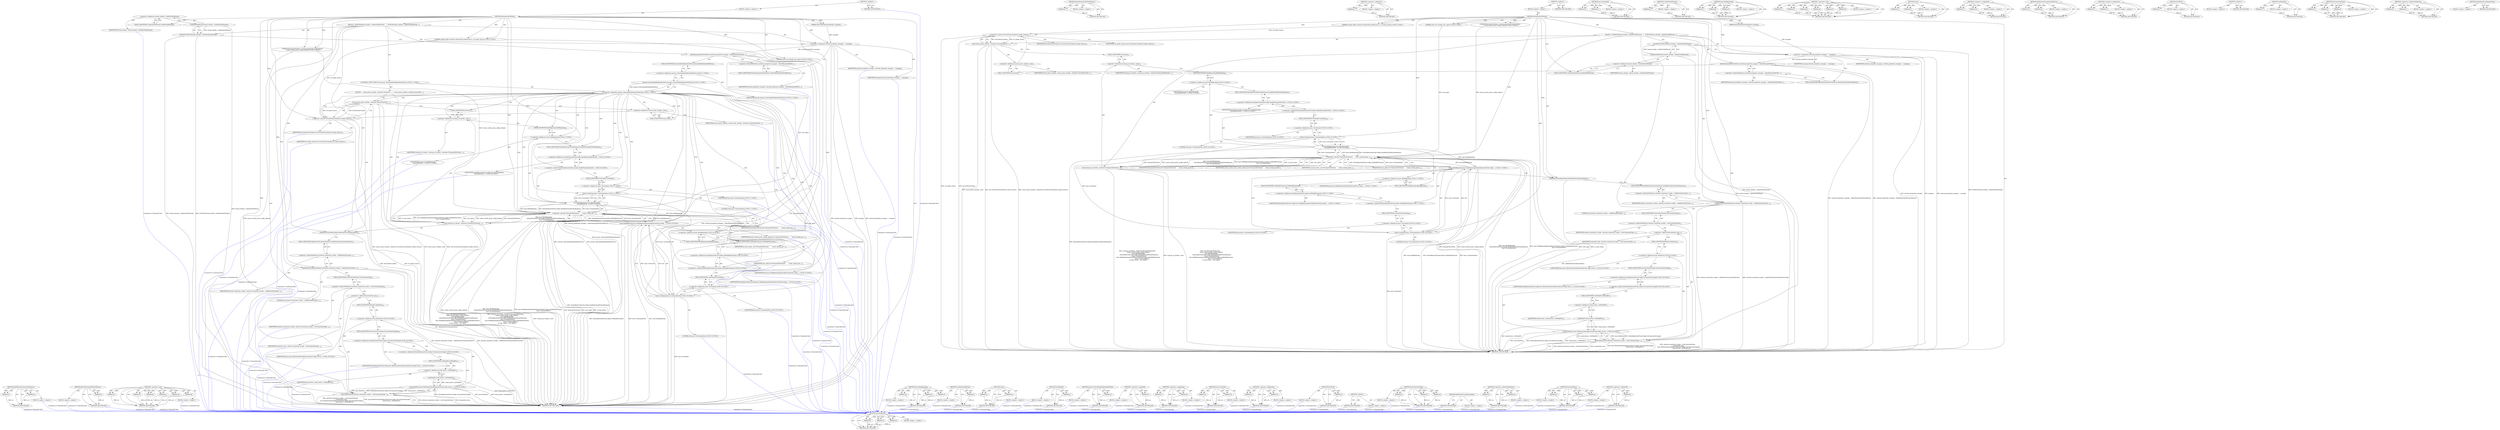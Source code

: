digraph "&lt;operator&gt;.addressOf" {
vulnerable_191 [label=<(METHOD,base.BindOnce)>];
vulnerable_192 [label=<(PARAM,p1)>];
vulnerable_193 [label=<(PARAM,p2)>];
vulnerable_194 [label=<(PARAM,p3)>];
vulnerable_195 [label=<(BLOCK,&lt;empty&gt;,&lt;empty&gt;)>];
vulnerable_196 [label=<(METHOD_RETURN,ANY)>];
vulnerable_139 [label=<(METHOD,ResetWarmupURLFetchMetrics)>];
vulnerable_140 [label=<(PARAM,p1)>];
vulnerable_141 [label=<(BLOCK,&lt;empty&gt;,&lt;empty&gt;)>];
vulnerable_142 [label=<(METHOD_RETURN,ANY)>];
vulnerable_168 [label=<(METHOD,&lt;operator&gt;.addressOf)>];
vulnerable_169 [label=<(PARAM,p1)>];
vulnerable_170 [label=<(BLOCK,&lt;empty&gt;,&lt;empty&gt;)>];
vulnerable_171 [label=<(METHOD_RETURN,ANY)>];
vulnerable_6 [label=<(METHOD,&lt;global&gt;)<SUB>1</SUB>>];
vulnerable_7 [label=<(BLOCK,&lt;empty&gt;,&lt;empty&gt;)<SUB>1</SUB>>];
vulnerable_8 [label=<(METHOD,InitializeOnIOThread)<SUB>1</SUB>>];
vulnerable_9 [label="<(PARAM,scoped_refptr&lt;network::SharedURLLoaderFactory&gt; url_loader_factory)<SUB>2</SUB>>"];
vulnerable_10 [label="<(PARAM,WarmupURLFetcher::CreateCustomProxyConfigCallback
        create_custom_proxy_config_callback)<SUB>3</SUB>>"];
vulnerable_11 [label=<(PARAM,NetworkPropertiesManager* manager)<SUB>5</SUB>>];
vulnerable_12 [label="<(PARAM,const std::string&amp; user_agent)<SUB>6</SUB>>"];
vulnerable_13 [label=<(BLOCK,{
  DCHECK(thread_checker_.CalledOnValidThread(...,{
  DCHECK(thread_checker_.CalledOnValidThread(...)<SUB>6</SUB>>];
vulnerable_14 [label=<(DCHECK,DCHECK(thread_checker_.CalledOnValidThread()))<SUB>7</SUB>>];
vulnerable_15 [label=<(CalledOnValidThread,thread_checker_.CalledOnValidThread())<SUB>7</SUB>>];
vulnerable_16 [label=<(&lt;operator&gt;.fieldAccess,thread_checker_.CalledOnValidThread)<SUB>7</SUB>>];
vulnerable_17 [label=<(IDENTIFIER,thread_checker_,thread_checker_.CalledOnValidThread())<SUB>7</SUB>>];
vulnerable_18 [label=<(FIELD_IDENTIFIER,CalledOnValidThread,CalledOnValidThread)<SUB>7</SUB>>];
vulnerable_19 [label=<(&lt;operator&gt;.assignment,network_properties_manager_ = manager)<SUB>8</SUB>>];
vulnerable_20 [label=<(IDENTIFIER,network_properties_manager_,network_properties_manager_ = manager)<SUB>8</SUB>>];
vulnerable_21 [label=<(IDENTIFIER,manager,network_properties_manager_ = manager)<SUB>8</SUB>>];
vulnerable_22 [label=<(ResetWarmupURLFetchMetrics,network_properties_manager_-&gt;ResetWarmupURLFetc...)<SUB>9</SUB>>];
vulnerable_23 [label=<(&lt;operator&gt;.indirectFieldAccess,network_properties_manager_-&gt;ResetWarmupURLFetc...)<SUB>9</SUB>>];
vulnerable_24 [label=<(IDENTIFIER,network_properties_manager_,network_properties_manager_-&gt;ResetWarmupURLFetc...)<SUB>9</SUB>>];
vulnerable_25 [label=<(FIELD_IDENTIFIER,ResetWarmupURLFetchMetrics,ResetWarmupURLFetchMetrics)<SUB>9</SUB>>];
vulnerable_26 [label=<(reset,secure_proxy_checker_.reset(new SecureProxyChec...)<SUB>11</SUB>>];
vulnerable_27 [label=<(&lt;operator&gt;.fieldAccess,secure_proxy_checker_.reset)<SUB>11</SUB>>];
vulnerable_28 [label=<(IDENTIFIER,secure_proxy_checker_,secure_proxy_checker_.reset(new SecureProxyChec...)<SUB>11</SUB>>];
vulnerable_29 [label=<(FIELD_IDENTIFIER,reset,reset)<SUB>11</SUB>>];
vulnerable_30 [label=<(&lt;operator&gt;.new,new SecureProxyChecker(url_loader_factory))<SUB>11</SUB>>];
vulnerable_31 [label=<(IDENTIFIER,SecureProxyChecker,new SecureProxyChecker(url_loader_factory))<SUB>11</SUB>>];
vulnerable_32 [label=<(IDENTIFIER,url_loader_factory,new SecureProxyChecker(url_loader_factory))<SUB>11</SUB>>];
vulnerable_33 [label=<(reset,warmup_url_fetcher_.reset(new WarmupURLFetcher(...)<SUB>12</SUB>>];
vulnerable_34 [label=<(&lt;operator&gt;.fieldAccess,warmup_url_fetcher_.reset)<SUB>12</SUB>>];
vulnerable_35 [label=<(IDENTIFIER,warmup_url_fetcher_,warmup_url_fetcher_.reset(new WarmupURLFetcher(...)<SUB>12</SUB>>];
vulnerable_36 [label=<(FIELD_IDENTIFIER,reset,reset)<SUB>12</SUB>>];
vulnerable_37 [label=<(&lt;operator&gt;.new,new WarmupURLFetcher(
      create_custom_proxy...)<SUB>12</SUB>>];
vulnerable_38 [label=<(IDENTIFIER,WarmupURLFetcher,new WarmupURLFetcher(
      create_custom_proxy...)<SUB>12</SUB>>];
vulnerable_39 [label=<(IDENTIFIER,create_custom_proxy_config_callback,new WarmupURLFetcher(
      create_custom_proxy...)<SUB>13</SUB>>];
vulnerable_40 [label="<(base.BindRepeating,base::BindRepeating(
          &amp;DataReductionPr...)<SUB>14</SUB>>"];
vulnerable_41 [label="<(&lt;operator&gt;.fieldAccess,base::BindRepeating)<SUB>14</SUB>>"];
vulnerable_42 [label="<(IDENTIFIER,base,base::BindRepeating(
          &amp;DataReductionPr...)<SUB>14</SUB>>"];
vulnerable_43 [label=<(FIELD_IDENTIFIER,BindRepeating,BindRepeating)<SUB>14</SUB>>];
vulnerable_44 [label="<(&lt;operator&gt;.addressOf,&amp;DataReductionProxyConfig::HandleWarmupFetcherR...)<SUB>15</SUB>>"];
vulnerable_45 [label="<(&lt;operator&gt;.fieldAccess,DataReductionProxyConfig::HandleWarmupFetcherRe...)<SUB>15</SUB>>"];
vulnerable_46 [label="<(IDENTIFIER,DataReductionProxyConfig,base::BindRepeating(
          &amp;DataReductionPr...)<SUB>15</SUB>>"];
vulnerable_47 [label=<(FIELD_IDENTIFIER,HandleWarmupFetcherResponse,HandleWarmupFetcherResponse)<SUB>15</SUB>>];
vulnerable_48 [label="<(base.Unretained,base::Unretained(this))<SUB>16</SUB>>"];
vulnerable_49 [label="<(&lt;operator&gt;.fieldAccess,base::Unretained)<SUB>16</SUB>>"];
vulnerable_50 [label="<(IDENTIFIER,base,base::Unretained(this))<SUB>16</SUB>>"];
vulnerable_51 [label=<(FIELD_IDENTIFIER,Unretained,Unretained)<SUB>16</SUB>>];
vulnerable_52 [label="<(LITERAL,this,base::Unretained(this))<SUB>16</SUB>>"];
vulnerable_53 [label="<(base.BindRepeating,base::BindRepeating(&amp;DataReductionProxyConfig::...)<SUB>17</SUB>>"];
vulnerable_54 [label="<(&lt;operator&gt;.fieldAccess,base::BindRepeating)<SUB>17</SUB>>"];
vulnerable_55 [label="<(IDENTIFIER,base,base::BindRepeating(&amp;DataReductionProxyConfig::...)<SUB>17</SUB>>"];
vulnerable_56 [label=<(FIELD_IDENTIFIER,BindRepeating,BindRepeating)<SUB>17</SUB>>];
vulnerable_57 [label="<(&lt;operator&gt;.addressOf,&amp;DataReductionProxyConfig::GetHttpRttEstimate)<SUB>17</SUB>>"];
vulnerable_58 [label="<(&lt;operator&gt;.fieldAccess,DataReductionProxyConfig::GetHttpRttEstimate)<SUB>17</SUB>>"];
vulnerable_59 [label="<(IDENTIFIER,DataReductionProxyConfig,base::BindRepeating(&amp;DataReductionProxyConfig::...)<SUB>17</SUB>>"];
vulnerable_60 [label=<(FIELD_IDENTIFIER,GetHttpRttEstimate,GetHttpRttEstimate)<SUB>17</SUB>>];
vulnerable_61 [label="<(base.Unretained,base::Unretained(this))<SUB>18</SUB>>"];
vulnerable_62 [label="<(&lt;operator&gt;.fieldAccess,base::Unretained)<SUB>18</SUB>>"];
vulnerable_63 [label="<(IDENTIFIER,base,base::Unretained(this))<SUB>18</SUB>>"];
vulnerable_64 [label=<(FIELD_IDENTIFIER,Unretained,Unretained)<SUB>18</SUB>>];
vulnerable_65 [label="<(LITERAL,this,base::Unretained(this))<SUB>18</SUB>>"];
vulnerable_66 [label=<(IDENTIFIER,ui_task_runner_,new WarmupURLFetcher(
      create_custom_proxy...)<SUB>19</SUB>>];
vulnerable_67 [label=<(IDENTIFIER,user_agent,new WarmupURLFetcher(
      create_custom_proxy...)<SUB>19</SUB>>];
vulnerable_68 [label=<(AddDefaultProxyBypassRules,AddDefaultProxyBypassRules())<SUB>21</SUB>>];
vulnerable_69 [label=<(AddNetworkConnectionObserver,network_connection_tracker_-&gt;AddNetworkConnecti...)<SUB>23</SUB>>];
vulnerable_70 [label=<(&lt;operator&gt;.indirectFieldAccess,network_connection_tracker_-&gt;AddNetworkConnecti...)<SUB>23</SUB>>];
vulnerable_71 [label=<(IDENTIFIER,network_connection_tracker_,network_connection_tracker_-&gt;AddNetworkConnecti...)<SUB>23</SUB>>];
vulnerable_72 [label=<(FIELD_IDENTIFIER,AddNetworkConnectionObserver,AddNetworkConnectionObserver)<SUB>23</SUB>>];
vulnerable_73 [label=<(LITERAL,this,network_connection_tracker_-&gt;AddNetworkConnecti...)<SUB>23</SUB>>];
vulnerable_74 [label=<(GetConnectionType,network_connection_tracker_-&gt;GetConnectionType(...)<SUB>24</SUB>>];
vulnerable_75 [label=<(&lt;operator&gt;.indirectFieldAccess,network_connection_tracker_-&gt;GetConnectionType)<SUB>24</SUB>>];
vulnerable_76 [label=<(IDENTIFIER,network_connection_tracker_,network_connection_tracker_-&gt;GetConnectionType(...)<SUB>24</SUB>>];
vulnerable_77 [label=<(FIELD_IDENTIFIER,GetConnectionType,GetConnectionType)<SUB>24</SUB>>];
vulnerable_78 [label=<(&lt;operator&gt;.addressOf,&amp;connection_type_)<SUB>25</SUB>>];
vulnerable_79 [label=<(IDENTIFIER,connection_type_,network_connection_tracker_-&gt;GetConnectionType(...)<SUB>25</SUB>>];
vulnerable_80 [label="<(base.BindOnce,base::BindOnce(&amp;DataReductionProxyConfig::OnCon...)<SUB>26</SUB>>"];
vulnerable_81 [label="<(&lt;operator&gt;.fieldAccess,base::BindOnce)<SUB>26</SUB>>"];
vulnerable_82 [label="<(IDENTIFIER,base,base::BindOnce(&amp;DataReductionProxyConfig::OnCon...)<SUB>26</SUB>>"];
vulnerable_83 [label=<(FIELD_IDENTIFIER,BindOnce,BindOnce)<SUB>26</SUB>>];
vulnerable_84 [label="<(&lt;operator&gt;.addressOf,&amp;DataReductionProxyConfig::OnConnectionChanged)<SUB>26</SUB>>"];
vulnerable_85 [label="<(&lt;operator&gt;.fieldAccess,DataReductionProxyConfig::OnConnectionChanged)<SUB>26</SUB>>"];
vulnerable_86 [label="<(IDENTIFIER,DataReductionProxyConfig,base::BindOnce(&amp;DataReductionProxyConfig::OnCon...)<SUB>26</SUB>>"];
vulnerable_87 [label=<(FIELD_IDENTIFIER,OnConnectionChanged,OnConnectionChanged)<SUB>26</SUB>>];
vulnerable_88 [label=<(GetWeakPtr,weak_factory_.GetWeakPtr())<SUB>27</SUB>>];
vulnerable_89 [label=<(&lt;operator&gt;.fieldAccess,weak_factory_.GetWeakPtr)<SUB>27</SUB>>];
vulnerable_90 [label=<(IDENTIFIER,weak_factory_,weak_factory_.GetWeakPtr())<SUB>27</SUB>>];
vulnerable_91 [label=<(FIELD_IDENTIFIER,GetWeakPtr,GetWeakPtr)<SUB>27</SUB>>];
vulnerable_92 [label=<(METHOD_RETURN,void)<SUB>1</SUB>>];
vulnerable_94 [label=<(METHOD_RETURN,ANY)<SUB>1</SUB>>];
vulnerable_172 [label=<(METHOD,base.Unretained)>];
vulnerable_173 [label=<(PARAM,p1)>];
vulnerable_174 [label=<(PARAM,p2)>];
vulnerable_175 [label=<(BLOCK,&lt;empty&gt;,&lt;empty&gt;)>];
vulnerable_176 [label=<(METHOD_RETURN,ANY)>];
vulnerable_125 [label=<(METHOD,CalledOnValidThread)>];
vulnerable_126 [label=<(PARAM,p1)>];
vulnerable_127 [label=<(BLOCK,&lt;empty&gt;,&lt;empty&gt;)>];
vulnerable_128 [label=<(METHOD_RETURN,ANY)>];
vulnerable_162 [label=<(METHOD,base.BindRepeating)>];
vulnerable_163 [label=<(PARAM,p1)>];
vulnerable_164 [label=<(PARAM,p2)>];
vulnerable_165 [label=<(PARAM,p3)>];
vulnerable_166 [label=<(BLOCK,&lt;empty&gt;,&lt;empty&gt;)>];
vulnerable_167 [label=<(METHOD_RETURN,ANY)>];
vulnerable_153 [label=<(METHOD,&lt;operator&gt;.new)>];
vulnerable_154 [label=<(PARAM,p1)>];
vulnerable_155 [label=<(PARAM,p2)>];
vulnerable_156 [label=<(PARAM,p3)>];
vulnerable_157 [label=<(PARAM,p4)>];
vulnerable_158 [label=<(PARAM,p5)>];
vulnerable_159 [label=<(PARAM,p6)>];
vulnerable_160 [label=<(BLOCK,&lt;empty&gt;,&lt;empty&gt;)>];
vulnerable_161 [label=<(METHOD_RETURN,ANY)>];
vulnerable_148 [label=<(METHOD,reset)>];
vulnerable_149 [label=<(PARAM,p1)>];
vulnerable_150 [label=<(PARAM,p2)>];
vulnerable_151 [label=<(BLOCK,&lt;empty&gt;,&lt;empty&gt;)>];
vulnerable_152 [label=<(METHOD_RETURN,ANY)>];
vulnerable_134 [label=<(METHOD,&lt;operator&gt;.assignment)>];
vulnerable_135 [label=<(PARAM,p1)>];
vulnerable_136 [label=<(PARAM,p2)>];
vulnerable_137 [label=<(BLOCK,&lt;empty&gt;,&lt;empty&gt;)>];
vulnerable_138 [label=<(METHOD_RETURN,ANY)>];
vulnerable_180 [label=<(METHOD,AddNetworkConnectionObserver)>];
vulnerable_181 [label=<(PARAM,p1)>];
vulnerable_182 [label=<(PARAM,p2)>];
vulnerable_183 [label=<(BLOCK,&lt;empty&gt;,&lt;empty&gt;)>];
vulnerable_184 [label=<(METHOD_RETURN,ANY)>];
vulnerable_129 [label=<(METHOD,&lt;operator&gt;.fieldAccess)>];
vulnerable_130 [label=<(PARAM,p1)>];
vulnerable_131 [label=<(PARAM,p2)>];
vulnerable_132 [label=<(BLOCK,&lt;empty&gt;,&lt;empty&gt;)>];
vulnerable_133 [label=<(METHOD_RETURN,ANY)>];
vulnerable_121 [label=<(METHOD,DCHECK)>];
vulnerable_122 [label=<(PARAM,p1)>];
vulnerable_123 [label=<(BLOCK,&lt;empty&gt;,&lt;empty&gt;)>];
vulnerable_124 [label=<(METHOD_RETURN,ANY)>];
vulnerable_115 [label=<(METHOD,&lt;global&gt;)<SUB>1</SUB>>];
vulnerable_116 [label=<(BLOCK,&lt;empty&gt;,&lt;empty&gt;)>];
vulnerable_117 [label=<(METHOD_RETURN,ANY)>];
vulnerable_197 [label=<(METHOD,GetWeakPtr)>];
vulnerable_198 [label=<(PARAM,p1)>];
vulnerable_199 [label=<(BLOCK,&lt;empty&gt;,&lt;empty&gt;)>];
vulnerable_200 [label=<(METHOD_RETURN,ANY)>];
vulnerable_185 [label=<(METHOD,GetConnectionType)>];
vulnerable_186 [label=<(PARAM,p1)>];
vulnerable_187 [label=<(PARAM,p2)>];
vulnerable_188 [label=<(PARAM,p3)>];
vulnerable_189 [label=<(BLOCK,&lt;empty&gt;,&lt;empty&gt;)>];
vulnerable_190 [label=<(METHOD_RETURN,ANY)>];
vulnerable_143 [label=<(METHOD,&lt;operator&gt;.indirectFieldAccess)>];
vulnerable_144 [label=<(PARAM,p1)>];
vulnerable_145 [label=<(PARAM,p2)>];
vulnerable_146 [label=<(BLOCK,&lt;empty&gt;,&lt;empty&gt;)>];
vulnerable_147 [label=<(METHOD_RETURN,ANY)>];
vulnerable_177 [label=<(METHOD,AddDefaultProxyBypassRules)>];
vulnerable_178 [label=<(BLOCK,&lt;empty&gt;,&lt;empty&gt;)>];
vulnerable_179 [label=<(METHOD_RETURN,ANY)>];
fixed_195 [label=<(METHOD,AddNetworkConnectionObserver)>];
fixed_196 [label=<(PARAM,p1)>];
fixed_197 [label=<(PARAM,p2)>];
fixed_198 [label=<(BLOCK,&lt;empty&gt;,&lt;empty&gt;)>];
fixed_199 [label=<(METHOD_RETURN,ANY)>];
fixed_146 [label=<(METHOD,ResetWarmupURLFetchMetrics)>];
fixed_147 [label=<(PARAM,p1)>];
fixed_148 [label=<(BLOCK,&lt;empty&gt;,&lt;empty&gt;)>];
fixed_149 [label=<(METHOD_RETURN,ANY)>];
fixed_168 [label=<(METHOD,&lt;operator&gt;.new)>];
fixed_169 [label=<(PARAM,p1)>];
fixed_170 [label=<(PARAM,p2)>];
fixed_171 [label=<(PARAM,p3)>];
fixed_172 [label=<(PARAM,p4)>];
fixed_173 [label=<(PARAM,p5)>];
fixed_174 [label=<(PARAM,p6)>];
fixed_175 [label=<(BLOCK,&lt;empty&gt;,&lt;empty&gt;)>];
fixed_176 [label=<(METHOD_RETURN,ANY)>];
fixed_6 [label=<(METHOD,&lt;global&gt;)<SUB>1</SUB>>];
fixed_7 [label=<(BLOCK,&lt;empty&gt;,&lt;empty&gt;)<SUB>1</SUB>>];
fixed_8 [label=<(METHOD,InitializeOnIOThread)<SUB>1</SUB>>];
fixed_9 [label="<(PARAM,scoped_refptr&lt;network::SharedURLLoaderFactory&gt; url_loader_factory)<SUB>2</SUB>>"];
fixed_10 [label="<(PARAM,WarmupURLFetcher::CreateCustomProxyConfigCallback
        create_custom_proxy_config_callback)<SUB>3</SUB>>"];
fixed_11 [label=<(PARAM,NetworkPropertiesManager* manager)<SUB>5</SUB>>];
fixed_12 [label="<(PARAM,const std::string&amp; user_agent)<SUB>6</SUB>>"];
fixed_13 [label=<(BLOCK,{
  DCHECK(thread_checker_.CalledOnValidThread(...,{
  DCHECK(thread_checker_.CalledOnValidThread(...)<SUB>6</SUB>>];
fixed_14 [label=<(DCHECK,DCHECK(thread_checker_.CalledOnValidThread()))<SUB>7</SUB>>];
fixed_15 [label=<(CalledOnValidThread,thread_checker_.CalledOnValidThread())<SUB>7</SUB>>];
fixed_16 [label=<(&lt;operator&gt;.fieldAccess,thread_checker_.CalledOnValidThread)<SUB>7</SUB>>];
fixed_17 [label=<(IDENTIFIER,thread_checker_,thread_checker_.CalledOnValidThread())<SUB>7</SUB>>];
fixed_18 [label=<(FIELD_IDENTIFIER,CalledOnValidThread,CalledOnValidThread)<SUB>7</SUB>>];
fixed_19 [label=<(&lt;operator&gt;.assignment,network_properties_manager_ = manager)<SUB>8</SUB>>];
fixed_20 [label=<(IDENTIFIER,network_properties_manager_,network_properties_manager_ = manager)<SUB>8</SUB>>];
fixed_21 [label=<(IDENTIFIER,manager,network_properties_manager_ = manager)<SUB>8</SUB>>];
fixed_22 [label=<(ResetWarmupURLFetchMetrics,network_properties_manager_-&gt;ResetWarmupURLFetc...)<SUB>9</SUB>>];
fixed_23 [label=<(&lt;operator&gt;.indirectFieldAccess,network_properties_manager_-&gt;ResetWarmupURLFetc...)<SUB>9</SUB>>];
fixed_24 [label=<(IDENTIFIER,network_properties_manager_,network_properties_manager_-&gt;ResetWarmupURLFetc...)<SUB>9</SUB>>];
fixed_25 [label=<(FIELD_IDENTIFIER,ResetWarmupURLFetchMetrics,ResetWarmupURLFetchMetrics)<SUB>9</SUB>>];
fixed_26 [label="<(CONTROL_STRUCTURE,IF,if (!params::IsIncludedInHoldbackFieldTrial()))<SUB>11</SUB>>"];
fixed_27 [label="<(&lt;operator&gt;.logicalNot,!params::IsIncludedInHoldbackFieldTrial())<SUB>11</SUB>>"];
fixed_28 [label="<(params.IsIncludedInHoldbackFieldTrial,params::IsIncludedInHoldbackFieldTrial())<SUB>11</SUB>>"];
fixed_29 [label="<(&lt;operator&gt;.fieldAccess,params::IsIncludedInHoldbackFieldTrial)<SUB>11</SUB>>"];
fixed_30 [label="<(IDENTIFIER,params,params::IsIncludedInHoldbackFieldTrial())<SUB>11</SUB>>"];
fixed_31 [label=<(FIELD_IDENTIFIER,IsIncludedInHoldbackFieldTrial,IsIncludedInHoldbackFieldTrial)<SUB>11</SUB>>];
fixed_32 [label=<(BLOCK,{
    secure_proxy_checker_.reset(new SecurePro...,{
    secure_proxy_checker_.reset(new SecurePro...)<SUB>11</SUB>>];
fixed_33 [label=<(reset,secure_proxy_checker_.reset(new SecureProxyChec...)<SUB>12</SUB>>];
fixed_34 [label=<(&lt;operator&gt;.fieldAccess,secure_proxy_checker_.reset)<SUB>12</SUB>>];
fixed_35 [label=<(IDENTIFIER,secure_proxy_checker_,secure_proxy_checker_.reset(new SecureProxyChec...)<SUB>12</SUB>>];
fixed_36 [label=<(FIELD_IDENTIFIER,reset,reset)<SUB>12</SUB>>];
fixed_37 [label=<(&lt;operator&gt;.new,new SecureProxyChecker(url_loader_factory))<SUB>12</SUB>>];
fixed_38 [label=<(IDENTIFIER,SecureProxyChecker,new SecureProxyChecker(url_loader_factory))<SUB>12</SUB>>];
fixed_39 [label=<(IDENTIFIER,url_loader_factory,new SecureProxyChecker(url_loader_factory))<SUB>12</SUB>>];
fixed_40 [label=<(reset,warmup_url_fetcher_.reset(new WarmupURLFetcher(...)<SUB>13</SUB>>];
fixed_41 [label=<(&lt;operator&gt;.fieldAccess,warmup_url_fetcher_.reset)<SUB>13</SUB>>];
fixed_42 [label=<(IDENTIFIER,warmup_url_fetcher_,warmup_url_fetcher_.reset(new WarmupURLFetcher(...)<SUB>13</SUB>>];
fixed_43 [label=<(FIELD_IDENTIFIER,reset,reset)<SUB>13</SUB>>];
fixed_44 [label=<(&lt;operator&gt;.new,new WarmupURLFetcher(
        create_custom_pro...)<SUB>13</SUB>>];
fixed_45 [label=<(IDENTIFIER,WarmupURLFetcher,new WarmupURLFetcher(
        create_custom_pro...)<SUB>13</SUB>>];
fixed_46 [label=<(IDENTIFIER,create_custom_proxy_config_callback,new WarmupURLFetcher(
        create_custom_pro...)<SUB>14</SUB>>];
fixed_47 [label="<(base.BindRepeating,base::BindRepeating(
            &amp;DataReduction...)<SUB>15</SUB>>"];
fixed_48 [label="<(&lt;operator&gt;.fieldAccess,base::BindRepeating)<SUB>15</SUB>>"];
fixed_49 [label="<(IDENTIFIER,base,base::BindRepeating(
            &amp;DataReduction...)<SUB>15</SUB>>"];
fixed_50 [label=<(FIELD_IDENTIFIER,BindRepeating,BindRepeating)<SUB>15</SUB>>];
fixed_51 [label="<(&lt;operator&gt;.addressOf,&amp;DataReductionProxyConfig::HandleWarmupFetcherR...)<SUB>16</SUB>>"];
fixed_52 [label="<(&lt;operator&gt;.fieldAccess,DataReductionProxyConfig::HandleWarmupFetcherRe...)<SUB>16</SUB>>"];
fixed_53 [label="<(IDENTIFIER,DataReductionProxyConfig,base::BindRepeating(
            &amp;DataReduction...)<SUB>16</SUB>>"];
fixed_54 [label=<(FIELD_IDENTIFIER,HandleWarmupFetcherResponse,HandleWarmupFetcherResponse)<SUB>16</SUB>>];
fixed_55 [label="<(base.Unretained,base::Unretained(this))<SUB>17</SUB>>"];
fixed_56 [label="<(&lt;operator&gt;.fieldAccess,base::Unretained)<SUB>17</SUB>>"];
fixed_57 [label="<(IDENTIFIER,base,base::Unretained(this))<SUB>17</SUB>>"];
fixed_58 [label=<(FIELD_IDENTIFIER,Unretained,Unretained)<SUB>17</SUB>>];
fixed_59 [label="<(LITERAL,this,base::Unretained(this))<SUB>17</SUB>>"];
fixed_60 [label="<(base.BindRepeating,base::BindRepeating(&amp;DataReductionProxyConfig::...)<SUB>18</SUB>>"];
fixed_61 [label="<(&lt;operator&gt;.fieldAccess,base::BindRepeating)<SUB>18</SUB>>"];
fixed_62 [label="<(IDENTIFIER,base,base::BindRepeating(&amp;DataReductionProxyConfig::...)<SUB>18</SUB>>"];
fixed_63 [label=<(FIELD_IDENTIFIER,BindRepeating,BindRepeating)<SUB>18</SUB>>];
fixed_64 [label="<(&lt;operator&gt;.addressOf,&amp;DataReductionProxyConfig::GetHttpRttEstimate)<SUB>18</SUB>>"];
fixed_65 [label="<(&lt;operator&gt;.fieldAccess,DataReductionProxyConfig::GetHttpRttEstimate)<SUB>18</SUB>>"];
fixed_66 [label="<(IDENTIFIER,DataReductionProxyConfig,base::BindRepeating(&amp;DataReductionProxyConfig::...)<SUB>18</SUB>>"];
fixed_67 [label=<(FIELD_IDENTIFIER,GetHttpRttEstimate,GetHttpRttEstimate)<SUB>18</SUB>>];
fixed_68 [label="<(base.Unretained,base::Unretained(this))<SUB>19</SUB>>"];
fixed_69 [label="<(&lt;operator&gt;.fieldAccess,base::Unretained)<SUB>19</SUB>>"];
fixed_70 [label="<(IDENTIFIER,base,base::Unretained(this))<SUB>19</SUB>>"];
fixed_71 [label=<(FIELD_IDENTIFIER,Unretained,Unretained)<SUB>19</SUB>>];
fixed_72 [label="<(LITERAL,this,base::Unretained(this))<SUB>19</SUB>>"];
fixed_73 [label=<(IDENTIFIER,ui_task_runner_,new WarmupURLFetcher(
        create_custom_pro...)<SUB>20</SUB>>];
fixed_74 [label=<(IDENTIFIER,user_agent,new WarmupURLFetcher(
        create_custom_pro...)<SUB>20</SUB>>];
fixed_75 [label=<(AddDefaultProxyBypassRules,AddDefaultProxyBypassRules())<SUB>23</SUB>>];
fixed_76 [label=<(AddNetworkConnectionObserver,network_connection_tracker_-&gt;AddNetworkConnecti...)<SUB>25</SUB>>];
fixed_77 [label=<(&lt;operator&gt;.indirectFieldAccess,network_connection_tracker_-&gt;AddNetworkConnecti...)<SUB>25</SUB>>];
fixed_78 [label=<(IDENTIFIER,network_connection_tracker_,network_connection_tracker_-&gt;AddNetworkConnecti...)<SUB>25</SUB>>];
fixed_79 [label=<(FIELD_IDENTIFIER,AddNetworkConnectionObserver,AddNetworkConnectionObserver)<SUB>25</SUB>>];
fixed_80 [label=<(LITERAL,this,network_connection_tracker_-&gt;AddNetworkConnecti...)<SUB>25</SUB>>];
fixed_81 [label=<(GetConnectionType,network_connection_tracker_-&gt;GetConnectionType(...)<SUB>26</SUB>>];
fixed_82 [label=<(&lt;operator&gt;.indirectFieldAccess,network_connection_tracker_-&gt;GetConnectionType)<SUB>26</SUB>>];
fixed_83 [label=<(IDENTIFIER,network_connection_tracker_,network_connection_tracker_-&gt;GetConnectionType(...)<SUB>26</SUB>>];
fixed_84 [label=<(FIELD_IDENTIFIER,GetConnectionType,GetConnectionType)<SUB>26</SUB>>];
fixed_85 [label=<(&lt;operator&gt;.addressOf,&amp;connection_type_)<SUB>27</SUB>>];
fixed_86 [label=<(IDENTIFIER,connection_type_,network_connection_tracker_-&gt;GetConnectionType(...)<SUB>27</SUB>>];
fixed_87 [label="<(base.BindOnce,base::BindOnce(&amp;DataReductionProxyConfig::OnCon...)<SUB>28</SUB>>"];
fixed_88 [label="<(&lt;operator&gt;.fieldAccess,base::BindOnce)<SUB>28</SUB>>"];
fixed_89 [label="<(IDENTIFIER,base,base::BindOnce(&amp;DataReductionProxyConfig::OnCon...)<SUB>28</SUB>>"];
fixed_90 [label=<(FIELD_IDENTIFIER,BindOnce,BindOnce)<SUB>28</SUB>>];
fixed_91 [label="<(&lt;operator&gt;.addressOf,&amp;DataReductionProxyConfig::OnConnectionChanged)<SUB>28</SUB>>"];
fixed_92 [label="<(&lt;operator&gt;.fieldAccess,DataReductionProxyConfig::OnConnectionChanged)<SUB>28</SUB>>"];
fixed_93 [label="<(IDENTIFIER,DataReductionProxyConfig,base::BindOnce(&amp;DataReductionProxyConfig::OnCon...)<SUB>28</SUB>>"];
fixed_94 [label=<(FIELD_IDENTIFIER,OnConnectionChanged,OnConnectionChanged)<SUB>28</SUB>>];
fixed_95 [label=<(GetWeakPtr,weak_factory_.GetWeakPtr())<SUB>29</SUB>>];
fixed_96 [label=<(&lt;operator&gt;.fieldAccess,weak_factory_.GetWeakPtr)<SUB>29</SUB>>];
fixed_97 [label=<(IDENTIFIER,weak_factory_,weak_factory_.GetWeakPtr())<SUB>29</SUB>>];
fixed_98 [label=<(FIELD_IDENTIFIER,GetWeakPtr,GetWeakPtr)<SUB>29</SUB>>];
fixed_99 [label=<(METHOD_RETURN,void)<SUB>1</SUB>>];
fixed_101 [label=<(METHOD_RETURN,ANY)<SUB>1</SUB>>];
fixed_177 [label=<(METHOD,base.BindRepeating)>];
fixed_178 [label=<(PARAM,p1)>];
fixed_179 [label=<(PARAM,p2)>];
fixed_180 [label=<(PARAM,p3)>];
fixed_181 [label=<(BLOCK,&lt;empty&gt;,&lt;empty&gt;)>];
fixed_182 [label=<(METHOD_RETURN,ANY)>];
fixed_132 [label=<(METHOD,CalledOnValidThread)>];
fixed_133 [label=<(PARAM,p1)>];
fixed_134 [label=<(BLOCK,&lt;empty&gt;,&lt;empty&gt;)>];
fixed_135 [label=<(METHOD_RETURN,ANY)>];
fixed_163 [label=<(METHOD,reset)>];
fixed_164 [label=<(PARAM,p1)>];
fixed_165 [label=<(PARAM,p2)>];
fixed_166 [label=<(BLOCK,&lt;empty&gt;,&lt;empty&gt;)>];
fixed_167 [label=<(METHOD_RETURN,ANY)>];
fixed_212 [label=<(METHOD,GetWeakPtr)>];
fixed_213 [label=<(PARAM,p1)>];
fixed_214 [label=<(BLOCK,&lt;empty&gt;,&lt;empty&gt;)>];
fixed_215 [label=<(METHOD_RETURN,ANY)>];
fixed_159 [label=<(METHOD,params.IsIncludedInHoldbackFieldTrial)>];
fixed_160 [label=<(PARAM,p1)>];
fixed_161 [label=<(BLOCK,&lt;empty&gt;,&lt;empty&gt;)>];
fixed_162 [label=<(METHOD_RETURN,ANY)>];
fixed_155 [label=<(METHOD,&lt;operator&gt;.logicalNot)>];
fixed_156 [label=<(PARAM,p1)>];
fixed_157 [label=<(BLOCK,&lt;empty&gt;,&lt;empty&gt;)>];
fixed_158 [label=<(METHOD_RETURN,ANY)>];
fixed_141 [label=<(METHOD,&lt;operator&gt;.assignment)>];
fixed_142 [label=<(PARAM,p1)>];
fixed_143 [label=<(PARAM,p2)>];
fixed_144 [label=<(BLOCK,&lt;empty&gt;,&lt;empty&gt;)>];
fixed_145 [label=<(METHOD_RETURN,ANY)>];
fixed_187 [label=<(METHOD,base.Unretained)>];
fixed_188 [label=<(PARAM,p1)>];
fixed_189 [label=<(PARAM,p2)>];
fixed_190 [label=<(BLOCK,&lt;empty&gt;,&lt;empty&gt;)>];
fixed_191 [label=<(METHOD_RETURN,ANY)>];
fixed_136 [label=<(METHOD,&lt;operator&gt;.fieldAccess)>];
fixed_137 [label=<(PARAM,p1)>];
fixed_138 [label=<(PARAM,p2)>];
fixed_139 [label=<(BLOCK,&lt;empty&gt;,&lt;empty&gt;)>];
fixed_140 [label=<(METHOD_RETURN,ANY)>];
fixed_128 [label=<(METHOD,DCHECK)>];
fixed_129 [label=<(PARAM,p1)>];
fixed_130 [label=<(BLOCK,&lt;empty&gt;,&lt;empty&gt;)>];
fixed_131 [label=<(METHOD_RETURN,ANY)>];
fixed_122 [label=<(METHOD,&lt;global&gt;)<SUB>1</SUB>>];
fixed_123 [label=<(BLOCK,&lt;empty&gt;,&lt;empty&gt;)>];
fixed_124 [label=<(METHOD_RETURN,ANY)>];
fixed_200 [label=<(METHOD,GetConnectionType)>];
fixed_201 [label=<(PARAM,p1)>];
fixed_202 [label=<(PARAM,p2)>];
fixed_203 [label=<(PARAM,p3)>];
fixed_204 [label=<(BLOCK,&lt;empty&gt;,&lt;empty&gt;)>];
fixed_205 [label=<(METHOD_RETURN,ANY)>];
fixed_192 [label=<(METHOD,AddDefaultProxyBypassRules)>];
fixed_193 [label=<(BLOCK,&lt;empty&gt;,&lt;empty&gt;)>];
fixed_194 [label=<(METHOD_RETURN,ANY)>];
fixed_150 [label=<(METHOD,&lt;operator&gt;.indirectFieldAccess)>];
fixed_151 [label=<(PARAM,p1)>];
fixed_152 [label=<(PARAM,p2)>];
fixed_153 [label=<(BLOCK,&lt;empty&gt;,&lt;empty&gt;)>];
fixed_154 [label=<(METHOD_RETURN,ANY)>];
fixed_206 [label=<(METHOD,base.BindOnce)>];
fixed_207 [label=<(PARAM,p1)>];
fixed_208 [label=<(PARAM,p2)>];
fixed_209 [label=<(PARAM,p3)>];
fixed_210 [label=<(BLOCK,&lt;empty&gt;,&lt;empty&gt;)>];
fixed_211 [label=<(METHOD_RETURN,ANY)>];
fixed_183 [label=<(METHOD,&lt;operator&gt;.addressOf)>];
fixed_184 [label=<(PARAM,p1)>];
fixed_185 [label=<(BLOCK,&lt;empty&gt;,&lt;empty&gt;)>];
fixed_186 [label=<(METHOD_RETURN,ANY)>];
vulnerable_191 -> vulnerable_192  [key=0, label="AST: "];
vulnerable_191 -> vulnerable_192  [key=1, label="DDG: "];
vulnerable_191 -> vulnerable_195  [key=0, label="AST: "];
vulnerable_191 -> vulnerable_193  [key=0, label="AST: "];
vulnerable_191 -> vulnerable_193  [key=1, label="DDG: "];
vulnerable_191 -> vulnerable_196  [key=0, label="AST: "];
vulnerable_191 -> vulnerable_196  [key=1, label="CFG: "];
vulnerable_191 -> vulnerable_194  [key=0, label="AST: "];
vulnerable_191 -> vulnerable_194  [key=1, label="DDG: "];
vulnerable_192 -> vulnerable_196  [key=0, label="DDG: p1"];
vulnerable_193 -> vulnerable_196  [key=0, label="DDG: p2"];
vulnerable_194 -> vulnerable_196  [key=0, label="DDG: p3"];
vulnerable_139 -> vulnerable_140  [key=0, label="AST: "];
vulnerable_139 -> vulnerable_140  [key=1, label="DDG: "];
vulnerable_139 -> vulnerable_141  [key=0, label="AST: "];
vulnerable_139 -> vulnerable_142  [key=0, label="AST: "];
vulnerable_139 -> vulnerable_142  [key=1, label="CFG: "];
vulnerable_140 -> vulnerable_142  [key=0, label="DDG: p1"];
vulnerable_168 -> vulnerable_169  [key=0, label="AST: "];
vulnerable_168 -> vulnerable_169  [key=1, label="DDG: "];
vulnerable_168 -> vulnerable_170  [key=0, label="AST: "];
vulnerable_168 -> vulnerable_171  [key=0, label="AST: "];
vulnerable_168 -> vulnerable_171  [key=1, label="CFG: "];
vulnerable_169 -> vulnerable_171  [key=0, label="DDG: p1"];
vulnerable_6 -> vulnerable_7  [key=0, label="AST: "];
vulnerable_6 -> vulnerable_94  [key=0, label="AST: "];
vulnerable_6 -> vulnerable_94  [key=1, label="CFG: "];
vulnerable_7 -> vulnerable_8  [key=0, label="AST: "];
vulnerable_8 -> vulnerable_9  [key=0, label="AST: "];
vulnerable_8 -> vulnerable_9  [key=1, label="DDG: "];
vulnerable_8 -> vulnerable_10  [key=0, label="AST: "];
vulnerable_8 -> vulnerable_10  [key=1, label="DDG: "];
vulnerable_8 -> vulnerable_11  [key=0, label="AST: "];
vulnerable_8 -> vulnerable_11  [key=1, label="DDG: "];
vulnerable_8 -> vulnerable_12  [key=0, label="AST: "];
vulnerable_8 -> vulnerable_12  [key=1, label="DDG: "];
vulnerable_8 -> vulnerable_13  [key=0, label="AST: "];
vulnerable_8 -> vulnerable_92  [key=0, label="AST: "];
vulnerable_8 -> vulnerable_18  [key=0, label="CFG: "];
vulnerable_8 -> vulnerable_19  [key=0, label="DDG: "];
vulnerable_8 -> vulnerable_68  [key=0, label="DDG: "];
vulnerable_8 -> vulnerable_69  [key=0, label="DDG: "];
vulnerable_8 -> vulnerable_74  [key=0, label="DDG: "];
vulnerable_8 -> vulnerable_30  [key=0, label="DDG: "];
vulnerable_8 -> vulnerable_37  [key=0, label="DDG: "];
vulnerable_8 -> vulnerable_48  [key=0, label="DDG: "];
vulnerable_8 -> vulnerable_61  [key=0, label="DDG: "];
vulnerable_9 -> vulnerable_30  [key=0, label="DDG: url_loader_factory"];
vulnerable_10 -> vulnerable_37  [key=0, label="DDG: create_custom_proxy_config_callback"];
vulnerable_11 -> vulnerable_19  [key=0, label="DDG: manager"];
vulnerable_12 -> vulnerable_37  [key=0, label="DDG: user_agent"];
vulnerable_13 -> vulnerable_14  [key=0, label="AST: "];
vulnerable_13 -> vulnerable_19  [key=0, label="AST: "];
vulnerable_13 -> vulnerable_22  [key=0, label="AST: "];
vulnerable_13 -> vulnerable_26  [key=0, label="AST: "];
vulnerable_13 -> vulnerable_33  [key=0, label="AST: "];
vulnerable_13 -> vulnerable_68  [key=0, label="AST: "];
vulnerable_13 -> vulnerable_69  [key=0, label="AST: "];
vulnerable_13 -> vulnerable_74  [key=0, label="AST: "];
vulnerable_14 -> vulnerable_15  [key=0, label="AST: "];
vulnerable_14 -> vulnerable_19  [key=0, label="CFG: "];
vulnerable_14 -> vulnerable_92  [key=0, label="DDG: thread_checker_.CalledOnValidThread()"];
vulnerable_14 -> vulnerable_92  [key=1, label="DDG: DCHECK(thread_checker_.CalledOnValidThread())"];
vulnerable_15 -> vulnerable_16  [key=0, label="AST: "];
vulnerable_15 -> vulnerable_14  [key=0, label="CFG: "];
vulnerable_15 -> vulnerable_14  [key=1, label="DDG: thread_checker_.CalledOnValidThread"];
vulnerable_15 -> vulnerable_92  [key=0, label="DDG: thread_checker_.CalledOnValidThread"];
vulnerable_16 -> vulnerable_17  [key=0, label="AST: "];
vulnerable_16 -> vulnerable_18  [key=0, label="AST: "];
vulnerable_16 -> vulnerable_15  [key=0, label="CFG: "];
vulnerable_18 -> vulnerable_16  [key=0, label="CFG: "];
vulnerable_19 -> vulnerable_20  [key=0, label="AST: "];
vulnerable_19 -> vulnerable_21  [key=0, label="AST: "];
vulnerable_19 -> vulnerable_25  [key=0, label="CFG: "];
vulnerable_19 -> vulnerable_92  [key=0, label="DDG: network_properties_manager_"];
vulnerable_19 -> vulnerable_92  [key=1, label="DDG: manager"];
vulnerable_19 -> vulnerable_92  [key=2, label="DDG: network_properties_manager_ = manager"];
vulnerable_19 -> vulnerable_22  [key=0, label="DDG: network_properties_manager_"];
vulnerable_22 -> vulnerable_23  [key=0, label="AST: "];
vulnerable_22 -> vulnerable_29  [key=0, label="CFG: "];
vulnerable_22 -> vulnerable_92  [key=0, label="DDG: network_properties_manager_-&gt;ResetWarmupURLFetchMetrics"];
vulnerable_22 -> vulnerable_92  [key=1, label="DDG: network_properties_manager_-&gt;ResetWarmupURLFetchMetrics()"];
vulnerable_23 -> vulnerable_24  [key=0, label="AST: "];
vulnerable_23 -> vulnerable_25  [key=0, label="AST: "];
vulnerable_23 -> vulnerable_22  [key=0, label="CFG: "];
vulnerable_25 -> vulnerable_23  [key=0, label="CFG: "];
vulnerable_26 -> vulnerable_27  [key=0, label="AST: "];
vulnerable_26 -> vulnerable_30  [key=0, label="AST: "];
vulnerable_26 -> vulnerable_36  [key=0, label="CFG: "];
vulnerable_26 -> vulnerable_92  [key=0, label="DDG: secure_proxy_checker_.reset"];
vulnerable_26 -> vulnerable_92  [key=1, label="DDG: new SecureProxyChecker(url_loader_factory)"];
vulnerable_26 -> vulnerable_92  [key=2, label="DDG: secure_proxy_checker_.reset(new SecureProxyChecker(url_loader_factory))"];
vulnerable_27 -> vulnerable_28  [key=0, label="AST: "];
vulnerable_27 -> vulnerable_29  [key=0, label="AST: "];
vulnerable_27 -> vulnerable_30  [key=0, label="CFG: "];
vulnerable_29 -> vulnerable_27  [key=0, label="CFG: "];
vulnerable_30 -> vulnerable_31  [key=0, label="AST: "];
vulnerable_30 -> vulnerable_32  [key=0, label="AST: "];
vulnerable_30 -> vulnerable_26  [key=0, label="CFG: "];
vulnerable_30 -> vulnerable_26  [key=1, label="DDG: SecureProxyChecker"];
vulnerable_30 -> vulnerable_26  [key=2, label="DDG: url_loader_factory"];
vulnerable_30 -> vulnerable_92  [key=0, label="DDG: url_loader_factory"];
vulnerable_30 -> vulnerable_92  [key=1, label="DDG: SecureProxyChecker"];
vulnerable_33 -> vulnerable_34  [key=0, label="AST: "];
vulnerable_33 -> vulnerable_37  [key=0, label="AST: "];
vulnerable_33 -> vulnerable_68  [key=0, label="CFG: "];
vulnerable_33 -> vulnerable_92  [key=0, label="DDG: warmup_url_fetcher_.reset"];
vulnerable_33 -> vulnerable_92  [key=1, label="DDG: new WarmupURLFetcher(
      create_custom_proxy_config_callback,
      base::BindRepeating(
          &amp;DataReductionProxyConfig::HandleWarmupFetcherResponse,
          base::Unretained(this)),
      base::BindRepeating(&amp;DataReductionProxyConfig::GetHttpRttEstimate,
                          base::Unretained(this)),
      ui_task_runner_, user_agent)"];
vulnerable_33 -> vulnerable_92  [key=2, label="DDG: warmup_url_fetcher_.reset(new WarmupURLFetcher(
      create_custom_proxy_config_callback,
      base::BindRepeating(
          &amp;DataReductionProxyConfig::HandleWarmupFetcherResponse,
          base::Unretained(this)),
      base::BindRepeating(&amp;DataReductionProxyConfig::GetHttpRttEstimate,
                          base::Unretained(this)),
      ui_task_runner_, user_agent))"];
vulnerable_34 -> vulnerable_35  [key=0, label="AST: "];
vulnerable_34 -> vulnerable_36  [key=0, label="AST: "];
vulnerable_34 -> vulnerable_43  [key=0, label="CFG: "];
vulnerable_36 -> vulnerable_34  [key=0, label="CFG: "];
vulnerable_37 -> vulnerable_38  [key=0, label="AST: "];
vulnerable_37 -> vulnerable_39  [key=0, label="AST: "];
vulnerable_37 -> vulnerable_40  [key=0, label="AST: "];
vulnerable_37 -> vulnerable_53  [key=0, label="AST: "];
vulnerable_37 -> vulnerable_66  [key=0, label="AST: "];
vulnerable_37 -> vulnerable_67  [key=0, label="AST: "];
vulnerable_37 -> vulnerable_33  [key=0, label="CFG: "];
vulnerable_37 -> vulnerable_33  [key=1, label="DDG: user_agent"];
vulnerable_37 -> vulnerable_33  [key=2, label="DDG: WarmupURLFetcher"];
vulnerable_37 -> vulnerable_33  [key=3, label="DDG: create_custom_proxy_config_callback"];
vulnerable_37 -> vulnerable_33  [key=4, label="DDG: base::BindRepeating(
          &amp;DataReductionProxyConfig::HandleWarmupFetcherResponse,
          base::Unretained(this))"];
vulnerable_37 -> vulnerable_33  [key=5, label="DDG: ui_task_runner_"];
vulnerable_37 -> vulnerable_33  [key=6, label="DDG: base::BindRepeating(&amp;DataReductionProxyConfig::GetHttpRttEstimate,
                          base::Unretained(this))"];
vulnerable_37 -> vulnerable_92  [key=0, label="DDG: WarmupURLFetcher"];
vulnerable_37 -> vulnerable_92  [key=1, label="DDG: create_custom_proxy_config_callback"];
vulnerable_37 -> vulnerable_92  [key=2, label="DDG: base::BindRepeating(
          &amp;DataReductionProxyConfig::HandleWarmupFetcherResponse,
          base::Unretained(this))"];
vulnerable_37 -> vulnerable_92  [key=3, label="DDG: base::BindRepeating(&amp;DataReductionProxyConfig::GetHttpRttEstimate,
                          base::Unretained(this))"];
vulnerable_37 -> vulnerable_92  [key=4, label="DDG: user_agent"];
vulnerable_37 -> vulnerable_92  [key=5, label="DDG: ui_task_runner_"];
vulnerable_40 -> vulnerable_41  [key=0, label="AST: "];
vulnerable_40 -> vulnerable_44  [key=0, label="AST: "];
vulnerable_40 -> vulnerable_48  [key=0, label="AST: "];
vulnerable_40 -> vulnerable_56  [key=0, label="CFG: "];
vulnerable_40 -> vulnerable_92  [key=0, label="DDG: &amp;DataReductionProxyConfig::HandleWarmupFetcherResponse"];
vulnerable_40 -> vulnerable_37  [key=0, label="DDG: base::BindRepeating"];
vulnerable_40 -> vulnerable_37  [key=1, label="DDG: &amp;DataReductionProxyConfig::HandleWarmupFetcherResponse"];
vulnerable_40 -> vulnerable_37  [key=2, label="DDG: base::Unretained(this)"];
vulnerable_40 -> vulnerable_53  [key=0, label="DDG: base::BindRepeating"];
vulnerable_41 -> vulnerable_42  [key=0, label="AST: "];
vulnerable_41 -> vulnerable_43  [key=0, label="AST: "];
vulnerable_41 -> vulnerable_47  [key=0, label="CFG: "];
vulnerable_43 -> vulnerable_41  [key=0, label="CFG: "];
vulnerable_44 -> vulnerable_45  [key=0, label="AST: "];
vulnerable_44 -> vulnerable_51  [key=0, label="CFG: "];
vulnerable_45 -> vulnerable_46  [key=0, label="AST: "];
vulnerable_45 -> vulnerable_47  [key=0, label="AST: "];
vulnerable_45 -> vulnerable_44  [key=0, label="CFG: "];
vulnerable_47 -> vulnerable_45  [key=0, label="CFG: "];
vulnerable_48 -> vulnerable_49  [key=0, label="AST: "];
vulnerable_48 -> vulnerable_52  [key=0, label="AST: "];
vulnerable_48 -> vulnerable_40  [key=0, label="CFG: "];
vulnerable_48 -> vulnerable_40  [key=1, label="DDG: base::Unretained"];
vulnerable_48 -> vulnerable_40  [key=2, label="DDG: this"];
vulnerable_48 -> vulnerable_61  [key=0, label="DDG: base::Unretained"];
vulnerable_49 -> vulnerable_50  [key=0, label="AST: "];
vulnerable_49 -> vulnerable_51  [key=0, label="AST: "];
vulnerable_49 -> vulnerable_48  [key=0, label="CFG: "];
vulnerable_51 -> vulnerable_49  [key=0, label="CFG: "];
vulnerable_53 -> vulnerable_54  [key=0, label="AST: "];
vulnerable_53 -> vulnerable_57  [key=0, label="AST: "];
vulnerable_53 -> vulnerable_61  [key=0, label="AST: "];
vulnerable_53 -> vulnerable_37  [key=0, label="CFG: "];
vulnerable_53 -> vulnerable_37  [key=1, label="DDG: base::BindRepeating"];
vulnerable_53 -> vulnerable_37  [key=2, label="DDG: &amp;DataReductionProxyConfig::GetHttpRttEstimate"];
vulnerable_53 -> vulnerable_37  [key=3, label="DDG: base::Unretained(this)"];
vulnerable_53 -> vulnerable_92  [key=0, label="DDG: base::BindRepeating"];
vulnerable_53 -> vulnerable_92  [key=1, label="DDG: &amp;DataReductionProxyConfig::GetHttpRttEstimate"];
vulnerable_53 -> vulnerable_92  [key=2, label="DDG: base::Unretained(this)"];
vulnerable_54 -> vulnerable_55  [key=0, label="AST: "];
vulnerable_54 -> vulnerable_56  [key=0, label="AST: "];
vulnerable_54 -> vulnerable_60  [key=0, label="CFG: "];
vulnerable_56 -> vulnerable_54  [key=0, label="CFG: "];
vulnerable_57 -> vulnerable_58  [key=0, label="AST: "];
vulnerable_57 -> vulnerable_64  [key=0, label="CFG: "];
vulnerable_58 -> vulnerable_59  [key=0, label="AST: "];
vulnerable_58 -> vulnerable_60  [key=0, label="AST: "];
vulnerable_58 -> vulnerable_57  [key=0, label="CFG: "];
vulnerable_60 -> vulnerable_58  [key=0, label="CFG: "];
vulnerable_61 -> vulnerable_62  [key=0, label="AST: "];
vulnerable_61 -> vulnerable_65  [key=0, label="AST: "];
vulnerable_61 -> vulnerable_53  [key=0, label="CFG: "];
vulnerable_61 -> vulnerable_53  [key=1, label="DDG: base::Unretained"];
vulnerable_61 -> vulnerable_53  [key=2, label="DDG: this"];
vulnerable_61 -> vulnerable_92  [key=0, label="DDG: base::Unretained"];
vulnerable_62 -> vulnerable_63  [key=0, label="AST: "];
vulnerable_62 -> vulnerable_64  [key=0, label="AST: "];
vulnerable_62 -> vulnerable_61  [key=0, label="CFG: "];
vulnerable_64 -> vulnerable_62  [key=0, label="CFG: "];
vulnerable_68 -> vulnerable_72  [key=0, label="CFG: "];
vulnerable_68 -> vulnerable_92  [key=0, label="DDG: AddDefaultProxyBypassRules()"];
vulnerable_69 -> vulnerable_70  [key=0, label="AST: "];
vulnerable_69 -> vulnerable_73  [key=0, label="AST: "];
vulnerable_69 -> vulnerable_77  [key=0, label="CFG: "];
vulnerable_69 -> vulnerable_92  [key=0, label="DDG: network_connection_tracker_-&gt;AddNetworkConnectionObserver"];
vulnerable_69 -> vulnerable_92  [key=1, label="DDG: network_connection_tracker_-&gt;AddNetworkConnectionObserver(this)"];
vulnerable_70 -> vulnerable_71  [key=0, label="AST: "];
vulnerable_70 -> vulnerable_72  [key=0, label="AST: "];
vulnerable_70 -> vulnerable_69  [key=0, label="CFG: "];
vulnerable_72 -> vulnerable_70  [key=0, label="CFG: "];
vulnerable_74 -> vulnerable_75  [key=0, label="AST: "];
vulnerable_74 -> vulnerable_78  [key=0, label="AST: "];
vulnerable_74 -> vulnerable_80  [key=0, label="AST: "];
vulnerable_74 -> vulnerable_92  [key=0, label="CFG: "];
vulnerable_74 -> vulnerable_92  [key=1, label="DDG: network_connection_tracker_-&gt;GetConnectionType"];
vulnerable_74 -> vulnerable_92  [key=2, label="DDG: &amp;connection_type_"];
vulnerable_74 -> vulnerable_92  [key=3, label="DDG: base::BindOnce(&amp;DataReductionProxyConfig::OnConnectionChanged,
                     weak_factory_.GetWeakPtr())"];
vulnerable_74 -> vulnerable_92  [key=4, label="DDG: network_connection_tracker_-&gt;GetConnectionType(
      &amp;connection_type_,
      base::BindOnce(&amp;DataReductionProxyConfig::OnConnectionChanged,
                     weak_factory_.GetWeakPtr()))"];
vulnerable_75 -> vulnerable_76  [key=0, label="AST: "];
vulnerable_75 -> vulnerable_77  [key=0, label="AST: "];
vulnerable_75 -> vulnerable_78  [key=0, label="CFG: "];
vulnerable_77 -> vulnerable_75  [key=0, label="CFG: "];
vulnerable_78 -> vulnerable_79  [key=0, label="AST: "];
vulnerable_78 -> vulnerable_83  [key=0, label="CFG: "];
vulnerable_80 -> vulnerable_81  [key=0, label="AST: "];
vulnerable_80 -> vulnerable_84  [key=0, label="AST: "];
vulnerable_80 -> vulnerable_88  [key=0, label="AST: "];
vulnerable_80 -> vulnerable_74  [key=0, label="CFG: "];
vulnerable_80 -> vulnerable_74  [key=1, label="DDG: base::BindOnce"];
vulnerable_80 -> vulnerable_74  [key=2, label="DDG: &amp;DataReductionProxyConfig::OnConnectionChanged"];
vulnerable_80 -> vulnerable_74  [key=3, label="DDG: weak_factory_.GetWeakPtr()"];
vulnerable_80 -> vulnerable_92  [key=0, label="DDG: base::BindOnce"];
vulnerable_80 -> vulnerable_92  [key=1, label="DDG: &amp;DataReductionProxyConfig::OnConnectionChanged"];
vulnerable_80 -> vulnerable_92  [key=2, label="DDG: weak_factory_.GetWeakPtr()"];
vulnerable_81 -> vulnerable_82  [key=0, label="AST: "];
vulnerable_81 -> vulnerable_83  [key=0, label="AST: "];
vulnerable_81 -> vulnerable_87  [key=0, label="CFG: "];
vulnerable_83 -> vulnerable_81  [key=0, label="CFG: "];
vulnerable_84 -> vulnerable_85  [key=0, label="AST: "];
vulnerable_84 -> vulnerable_91  [key=0, label="CFG: "];
vulnerable_85 -> vulnerable_86  [key=0, label="AST: "];
vulnerable_85 -> vulnerable_87  [key=0, label="AST: "];
vulnerable_85 -> vulnerable_84  [key=0, label="CFG: "];
vulnerable_87 -> vulnerable_85  [key=0, label="CFG: "];
vulnerable_88 -> vulnerable_89  [key=0, label="AST: "];
vulnerable_88 -> vulnerable_80  [key=0, label="CFG: "];
vulnerable_88 -> vulnerable_80  [key=1, label="DDG: weak_factory_.GetWeakPtr"];
vulnerable_88 -> vulnerable_92  [key=0, label="DDG: weak_factory_.GetWeakPtr"];
vulnerable_89 -> vulnerable_90  [key=0, label="AST: "];
vulnerable_89 -> vulnerable_91  [key=0, label="AST: "];
vulnerable_89 -> vulnerable_88  [key=0, label="CFG: "];
vulnerable_91 -> vulnerable_89  [key=0, label="CFG: "];
vulnerable_172 -> vulnerable_173  [key=0, label="AST: "];
vulnerable_172 -> vulnerable_173  [key=1, label="DDG: "];
vulnerable_172 -> vulnerable_175  [key=0, label="AST: "];
vulnerable_172 -> vulnerable_174  [key=0, label="AST: "];
vulnerable_172 -> vulnerable_174  [key=1, label="DDG: "];
vulnerable_172 -> vulnerable_176  [key=0, label="AST: "];
vulnerable_172 -> vulnerable_176  [key=1, label="CFG: "];
vulnerable_173 -> vulnerable_176  [key=0, label="DDG: p1"];
vulnerable_174 -> vulnerable_176  [key=0, label="DDG: p2"];
vulnerable_125 -> vulnerable_126  [key=0, label="AST: "];
vulnerable_125 -> vulnerable_126  [key=1, label="DDG: "];
vulnerable_125 -> vulnerable_127  [key=0, label="AST: "];
vulnerable_125 -> vulnerable_128  [key=0, label="AST: "];
vulnerable_125 -> vulnerable_128  [key=1, label="CFG: "];
vulnerable_126 -> vulnerable_128  [key=0, label="DDG: p1"];
vulnerable_162 -> vulnerable_163  [key=0, label="AST: "];
vulnerable_162 -> vulnerable_163  [key=1, label="DDG: "];
vulnerable_162 -> vulnerable_166  [key=0, label="AST: "];
vulnerable_162 -> vulnerable_164  [key=0, label="AST: "];
vulnerable_162 -> vulnerable_164  [key=1, label="DDG: "];
vulnerable_162 -> vulnerable_167  [key=0, label="AST: "];
vulnerable_162 -> vulnerable_167  [key=1, label="CFG: "];
vulnerable_162 -> vulnerable_165  [key=0, label="AST: "];
vulnerable_162 -> vulnerable_165  [key=1, label="DDG: "];
vulnerable_163 -> vulnerable_167  [key=0, label="DDG: p1"];
vulnerable_164 -> vulnerable_167  [key=0, label="DDG: p2"];
vulnerable_165 -> vulnerable_167  [key=0, label="DDG: p3"];
vulnerable_153 -> vulnerable_154  [key=0, label="AST: "];
vulnerable_153 -> vulnerable_154  [key=1, label="DDG: "];
vulnerable_153 -> vulnerable_160  [key=0, label="AST: "];
vulnerable_153 -> vulnerable_155  [key=0, label="AST: "];
vulnerable_153 -> vulnerable_155  [key=1, label="DDG: "];
vulnerable_153 -> vulnerable_161  [key=0, label="AST: "];
vulnerable_153 -> vulnerable_161  [key=1, label="CFG: "];
vulnerable_153 -> vulnerable_156  [key=0, label="AST: "];
vulnerable_153 -> vulnerable_156  [key=1, label="DDG: "];
vulnerable_153 -> vulnerable_157  [key=0, label="AST: "];
vulnerable_153 -> vulnerable_157  [key=1, label="DDG: "];
vulnerable_153 -> vulnerable_158  [key=0, label="AST: "];
vulnerable_153 -> vulnerable_158  [key=1, label="DDG: "];
vulnerable_153 -> vulnerable_159  [key=0, label="AST: "];
vulnerable_153 -> vulnerable_159  [key=1, label="DDG: "];
vulnerable_154 -> vulnerable_161  [key=0, label="DDG: p1"];
vulnerable_155 -> vulnerable_161  [key=0, label="DDG: p2"];
vulnerable_156 -> vulnerable_161  [key=0, label="DDG: p3"];
vulnerable_157 -> vulnerable_161  [key=0, label="DDG: p4"];
vulnerable_158 -> vulnerable_161  [key=0, label="DDG: p5"];
vulnerable_159 -> vulnerable_161  [key=0, label="DDG: p6"];
vulnerable_148 -> vulnerable_149  [key=0, label="AST: "];
vulnerable_148 -> vulnerable_149  [key=1, label="DDG: "];
vulnerable_148 -> vulnerable_151  [key=0, label="AST: "];
vulnerable_148 -> vulnerable_150  [key=0, label="AST: "];
vulnerable_148 -> vulnerable_150  [key=1, label="DDG: "];
vulnerable_148 -> vulnerable_152  [key=0, label="AST: "];
vulnerable_148 -> vulnerable_152  [key=1, label="CFG: "];
vulnerable_149 -> vulnerable_152  [key=0, label="DDG: p1"];
vulnerable_150 -> vulnerable_152  [key=0, label="DDG: p2"];
vulnerable_134 -> vulnerable_135  [key=0, label="AST: "];
vulnerable_134 -> vulnerable_135  [key=1, label="DDG: "];
vulnerable_134 -> vulnerable_137  [key=0, label="AST: "];
vulnerable_134 -> vulnerable_136  [key=0, label="AST: "];
vulnerable_134 -> vulnerable_136  [key=1, label="DDG: "];
vulnerable_134 -> vulnerable_138  [key=0, label="AST: "];
vulnerable_134 -> vulnerable_138  [key=1, label="CFG: "];
vulnerable_135 -> vulnerable_138  [key=0, label="DDG: p1"];
vulnerable_136 -> vulnerable_138  [key=0, label="DDG: p2"];
vulnerable_180 -> vulnerable_181  [key=0, label="AST: "];
vulnerable_180 -> vulnerable_181  [key=1, label="DDG: "];
vulnerable_180 -> vulnerable_183  [key=0, label="AST: "];
vulnerable_180 -> vulnerable_182  [key=0, label="AST: "];
vulnerable_180 -> vulnerable_182  [key=1, label="DDG: "];
vulnerable_180 -> vulnerable_184  [key=0, label="AST: "];
vulnerable_180 -> vulnerable_184  [key=1, label="CFG: "];
vulnerable_181 -> vulnerable_184  [key=0, label="DDG: p1"];
vulnerable_182 -> vulnerable_184  [key=0, label="DDG: p2"];
vulnerable_129 -> vulnerable_130  [key=0, label="AST: "];
vulnerable_129 -> vulnerable_130  [key=1, label="DDG: "];
vulnerable_129 -> vulnerable_132  [key=0, label="AST: "];
vulnerable_129 -> vulnerable_131  [key=0, label="AST: "];
vulnerable_129 -> vulnerable_131  [key=1, label="DDG: "];
vulnerable_129 -> vulnerable_133  [key=0, label="AST: "];
vulnerable_129 -> vulnerable_133  [key=1, label="CFG: "];
vulnerable_130 -> vulnerable_133  [key=0, label="DDG: p1"];
vulnerable_131 -> vulnerable_133  [key=0, label="DDG: p2"];
vulnerable_121 -> vulnerable_122  [key=0, label="AST: "];
vulnerable_121 -> vulnerable_122  [key=1, label="DDG: "];
vulnerable_121 -> vulnerable_123  [key=0, label="AST: "];
vulnerable_121 -> vulnerable_124  [key=0, label="AST: "];
vulnerable_121 -> vulnerable_124  [key=1, label="CFG: "];
vulnerable_122 -> vulnerable_124  [key=0, label="DDG: p1"];
vulnerable_115 -> vulnerable_116  [key=0, label="AST: "];
vulnerable_115 -> vulnerable_117  [key=0, label="AST: "];
vulnerable_115 -> vulnerable_117  [key=1, label="CFG: "];
vulnerable_197 -> vulnerable_198  [key=0, label="AST: "];
vulnerable_197 -> vulnerable_198  [key=1, label="DDG: "];
vulnerable_197 -> vulnerable_199  [key=0, label="AST: "];
vulnerable_197 -> vulnerable_200  [key=0, label="AST: "];
vulnerable_197 -> vulnerable_200  [key=1, label="CFG: "];
vulnerable_198 -> vulnerable_200  [key=0, label="DDG: p1"];
vulnerable_185 -> vulnerable_186  [key=0, label="AST: "];
vulnerable_185 -> vulnerable_186  [key=1, label="DDG: "];
vulnerable_185 -> vulnerable_189  [key=0, label="AST: "];
vulnerable_185 -> vulnerable_187  [key=0, label="AST: "];
vulnerable_185 -> vulnerable_187  [key=1, label="DDG: "];
vulnerable_185 -> vulnerable_190  [key=0, label="AST: "];
vulnerable_185 -> vulnerable_190  [key=1, label="CFG: "];
vulnerable_185 -> vulnerable_188  [key=0, label="AST: "];
vulnerable_185 -> vulnerable_188  [key=1, label="DDG: "];
vulnerable_186 -> vulnerable_190  [key=0, label="DDG: p1"];
vulnerable_187 -> vulnerable_190  [key=0, label="DDG: p2"];
vulnerable_188 -> vulnerable_190  [key=0, label="DDG: p3"];
vulnerable_143 -> vulnerable_144  [key=0, label="AST: "];
vulnerable_143 -> vulnerable_144  [key=1, label="DDG: "];
vulnerable_143 -> vulnerable_146  [key=0, label="AST: "];
vulnerable_143 -> vulnerable_145  [key=0, label="AST: "];
vulnerable_143 -> vulnerable_145  [key=1, label="DDG: "];
vulnerable_143 -> vulnerable_147  [key=0, label="AST: "];
vulnerable_143 -> vulnerable_147  [key=1, label="CFG: "];
vulnerable_144 -> vulnerable_147  [key=0, label="DDG: p1"];
vulnerable_145 -> vulnerable_147  [key=0, label="DDG: p2"];
vulnerable_177 -> vulnerable_178  [key=0, label="AST: "];
vulnerable_177 -> vulnerable_179  [key=0, label="AST: "];
vulnerable_177 -> vulnerable_179  [key=1, label="CFG: "];
fixed_195 -> fixed_196  [key=0, label="AST: "];
fixed_195 -> fixed_196  [key=1, label="DDG: "];
fixed_195 -> fixed_198  [key=0, label="AST: "];
fixed_195 -> fixed_197  [key=0, label="AST: "];
fixed_195 -> fixed_197  [key=1, label="DDG: "];
fixed_195 -> fixed_199  [key=0, label="AST: "];
fixed_195 -> fixed_199  [key=1, label="CFG: "];
fixed_196 -> fixed_199  [key=0, label="DDG: p1"];
fixed_197 -> fixed_199  [key=0, label="DDG: p2"];
fixed_198 -> vulnerable_191  [color=blue, key=0, label="Connection to Vulnerable Root", penwidth="2.0", style=dashed];
fixed_199 -> vulnerable_191  [color=blue, key=0, label="Connection to Vulnerable Root", penwidth="2.0", style=dashed];
fixed_146 -> fixed_147  [key=0, label="AST: "];
fixed_146 -> fixed_147  [key=1, label="DDG: "];
fixed_146 -> fixed_148  [key=0, label="AST: "];
fixed_146 -> fixed_149  [key=0, label="AST: "];
fixed_146 -> fixed_149  [key=1, label="CFG: "];
fixed_147 -> fixed_149  [key=0, label="DDG: p1"];
fixed_148 -> vulnerable_191  [color=blue, key=0, label="Connection to Vulnerable Root", penwidth="2.0", style=dashed];
fixed_149 -> vulnerable_191  [color=blue, key=0, label="Connection to Vulnerable Root", penwidth="2.0", style=dashed];
fixed_168 -> fixed_169  [key=0, label="AST: "];
fixed_168 -> fixed_169  [key=1, label="DDG: "];
fixed_168 -> fixed_175  [key=0, label="AST: "];
fixed_168 -> fixed_170  [key=0, label="AST: "];
fixed_168 -> fixed_170  [key=1, label="DDG: "];
fixed_168 -> fixed_176  [key=0, label="AST: "];
fixed_168 -> fixed_176  [key=1, label="CFG: "];
fixed_168 -> fixed_171  [key=0, label="AST: "];
fixed_168 -> fixed_171  [key=1, label="DDG: "];
fixed_168 -> fixed_172  [key=0, label="AST: "];
fixed_168 -> fixed_172  [key=1, label="DDG: "];
fixed_168 -> fixed_173  [key=0, label="AST: "];
fixed_168 -> fixed_173  [key=1, label="DDG: "];
fixed_168 -> fixed_174  [key=0, label="AST: "];
fixed_168 -> fixed_174  [key=1, label="DDG: "];
fixed_169 -> fixed_176  [key=0, label="DDG: p1"];
fixed_170 -> fixed_176  [key=0, label="DDG: p2"];
fixed_171 -> fixed_176  [key=0, label="DDG: p3"];
fixed_172 -> fixed_176  [key=0, label="DDG: p4"];
fixed_173 -> fixed_176  [key=0, label="DDG: p5"];
fixed_174 -> fixed_176  [key=0, label="DDG: p6"];
fixed_175 -> vulnerable_191  [color=blue, key=0, label="Connection to Vulnerable Root", penwidth="2.0", style=dashed];
fixed_176 -> vulnerable_191  [color=blue, key=0, label="Connection to Vulnerable Root", penwidth="2.0", style=dashed];
fixed_6 -> fixed_7  [key=0, label="AST: "];
fixed_6 -> fixed_101  [key=0, label="AST: "];
fixed_6 -> fixed_101  [key=1, label="CFG: "];
fixed_7 -> fixed_8  [key=0, label="AST: "];
fixed_8 -> fixed_9  [key=0, label="AST: "];
fixed_8 -> fixed_9  [key=1, label="DDG: "];
fixed_8 -> fixed_10  [key=0, label="AST: "];
fixed_8 -> fixed_10  [key=1, label="DDG: "];
fixed_8 -> fixed_11  [key=0, label="AST: "];
fixed_8 -> fixed_11  [key=1, label="DDG: "];
fixed_8 -> fixed_12  [key=0, label="AST: "];
fixed_8 -> fixed_12  [key=1, label="DDG: "];
fixed_8 -> fixed_13  [key=0, label="AST: "];
fixed_8 -> fixed_99  [key=0, label="AST: "];
fixed_8 -> fixed_18  [key=0, label="CFG: "];
fixed_8 -> fixed_19  [key=0, label="DDG: "];
fixed_8 -> fixed_75  [key=0, label="DDG: "];
fixed_8 -> fixed_76  [key=0, label="DDG: "];
fixed_8 -> fixed_81  [key=0, label="DDG: "];
fixed_8 -> fixed_37  [key=0, label="DDG: "];
fixed_8 -> fixed_44  [key=0, label="DDG: "];
fixed_8 -> fixed_55  [key=0, label="DDG: "];
fixed_8 -> fixed_68  [key=0, label="DDG: "];
fixed_9 -> fixed_99  [key=0, label="DDG: url_loader_factory"];
fixed_9 -> fixed_37  [key=0, label="DDG: url_loader_factory"];
fixed_10 -> fixed_99  [key=0, label="DDG: create_custom_proxy_config_callback"];
fixed_10 -> fixed_44  [key=0, label="DDG: create_custom_proxy_config_callback"];
fixed_11 -> fixed_19  [key=0, label="DDG: manager"];
fixed_12 -> fixed_99  [key=0, label="DDG: user_agent"];
fixed_12 -> fixed_44  [key=0, label="DDG: user_agent"];
fixed_13 -> fixed_14  [key=0, label="AST: "];
fixed_13 -> fixed_19  [key=0, label="AST: "];
fixed_13 -> fixed_22  [key=0, label="AST: "];
fixed_13 -> fixed_26  [key=0, label="AST: "];
fixed_13 -> fixed_75  [key=0, label="AST: "];
fixed_13 -> fixed_76  [key=0, label="AST: "];
fixed_13 -> fixed_81  [key=0, label="AST: "];
fixed_14 -> fixed_15  [key=0, label="AST: "];
fixed_14 -> fixed_19  [key=0, label="CFG: "];
fixed_14 -> fixed_99  [key=0, label="DDG: thread_checker_.CalledOnValidThread()"];
fixed_14 -> fixed_99  [key=1, label="DDG: DCHECK(thread_checker_.CalledOnValidThread())"];
fixed_15 -> fixed_16  [key=0, label="AST: "];
fixed_15 -> fixed_14  [key=0, label="CFG: "];
fixed_15 -> fixed_14  [key=1, label="DDG: thread_checker_.CalledOnValidThread"];
fixed_15 -> fixed_99  [key=0, label="DDG: thread_checker_.CalledOnValidThread"];
fixed_16 -> fixed_17  [key=0, label="AST: "];
fixed_16 -> fixed_18  [key=0, label="AST: "];
fixed_16 -> fixed_15  [key=0, label="CFG: "];
fixed_17 -> vulnerable_191  [color=blue, key=0, label="Connection to Vulnerable Root", penwidth="2.0", style=dashed];
fixed_18 -> fixed_16  [key=0, label="CFG: "];
fixed_19 -> fixed_20  [key=0, label="AST: "];
fixed_19 -> fixed_21  [key=0, label="AST: "];
fixed_19 -> fixed_25  [key=0, label="CFG: "];
fixed_19 -> fixed_99  [key=0, label="DDG: network_properties_manager_"];
fixed_19 -> fixed_99  [key=1, label="DDG: manager"];
fixed_19 -> fixed_99  [key=2, label="DDG: network_properties_manager_ = manager"];
fixed_19 -> fixed_22  [key=0, label="DDG: network_properties_manager_"];
fixed_20 -> vulnerable_191  [color=blue, key=0, label="Connection to Vulnerable Root", penwidth="2.0", style=dashed];
fixed_21 -> vulnerable_191  [color=blue, key=0, label="Connection to Vulnerable Root", penwidth="2.0", style=dashed];
fixed_22 -> fixed_23  [key=0, label="AST: "];
fixed_22 -> fixed_31  [key=0, label="CFG: "];
fixed_22 -> fixed_99  [key=0, label="DDG: network_properties_manager_-&gt;ResetWarmupURLFetchMetrics"];
fixed_22 -> fixed_99  [key=1, label="DDG: network_properties_manager_-&gt;ResetWarmupURLFetchMetrics()"];
fixed_23 -> fixed_24  [key=0, label="AST: "];
fixed_23 -> fixed_25  [key=0, label="AST: "];
fixed_23 -> fixed_22  [key=0, label="CFG: "];
fixed_24 -> vulnerable_191  [color=blue, key=0, label="Connection to Vulnerable Root", penwidth="2.0", style=dashed];
fixed_25 -> fixed_23  [key=0, label="CFG: "];
fixed_26 -> fixed_27  [key=0, label="AST: "];
fixed_26 -> fixed_32  [key=0, label="AST: "];
fixed_27 -> fixed_28  [key=0, label="AST: "];
fixed_27 -> fixed_75  [key=0, label="CFG: "];
fixed_27 -> fixed_36  [key=0, label="CFG: "];
fixed_27 -> fixed_36  [key=1, label="CDG: "];
fixed_27 -> fixed_99  [key=0, label="DDG: params::IsIncludedInHoldbackFieldTrial()"];
fixed_27 -> fixed_99  [key=1, label="DDG: !params::IsIncludedInHoldbackFieldTrial()"];
fixed_27 -> fixed_47  [key=0, label="CDG: "];
fixed_27 -> fixed_34  [key=0, label="CDG: "];
fixed_27 -> fixed_48  [key=0, label="CDG: "];
fixed_27 -> fixed_58  [key=0, label="CDG: "];
fixed_27 -> fixed_68  [key=0, label="CDG: "];
fixed_27 -> fixed_60  [key=0, label="CDG: "];
fixed_27 -> fixed_33  [key=0, label="CDG: "];
fixed_27 -> fixed_61  [key=0, label="CDG: "];
fixed_27 -> fixed_64  [key=0, label="CDG: "];
fixed_27 -> fixed_51  [key=0, label="CDG: "];
fixed_27 -> fixed_71  [key=0, label="CDG: "];
fixed_27 -> fixed_52  [key=0, label="CDG: "];
fixed_27 -> fixed_37  [key=0, label="CDG: "];
fixed_27 -> fixed_56  [key=0, label="CDG: "];
fixed_27 -> fixed_69  [key=0, label="CDG: "];
fixed_27 -> fixed_67  [key=0, label="CDG: "];
fixed_27 -> fixed_41  [key=0, label="CDG: "];
fixed_27 -> fixed_63  [key=0, label="CDG: "];
fixed_27 -> fixed_40  [key=0, label="CDG: "];
fixed_27 -> fixed_65  [key=0, label="CDG: "];
fixed_27 -> fixed_50  [key=0, label="CDG: "];
fixed_27 -> fixed_44  [key=0, label="CDG: "];
fixed_27 -> fixed_55  [key=0, label="CDG: "];
fixed_27 -> fixed_54  [key=0, label="CDG: "];
fixed_27 -> fixed_43  [key=0, label="CDG: "];
fixed_28 -> fixed_29  [key=0, label="AST: "];
fixed_28 -> fixed_27  [key=0, label="CFG: "];
fixed_28 -> fixed_27  [key=1, label="DDG: params::IsIncludedInHoldbackFieldTrial"];
fixed_28 -> fixed_99  [key=0, label="DDG: params::IsIncludedInHoldbackFieldTrial"];
fixed_29 -> fixed_30  [key=0, label="AST: "];
fixed_29 -> fixed_31  [key=0, label="AST: "];
fixed_29 -> fixed_28  [key=0, label="CFG: "];
fixed_30 -> vulnerable_191  [color=blue, key=0, label="Connection to Vulnerable Root", penwidth="2.0", style=dashed];
fixed_31 -> fixed_29  [key=0, label="CFG: "];
fixed_32 -> fixed_33  [key=0, label="AST: "];
fixed_32 -> fixed_40  [key=0, label="AST: "];
fixed_33 -> fixed_34  [key=0, label="AST: "];
fixed_33 -> fixed_37  [key=0, label="AST: "];
fixed_33 -> fixed_43  [key=0, label="CFG: "];
fixed_33 -> fixed_99  [key=0, label="DDG: secure_proxy_checker_.reset"];
fixed_33 -> fixed_99  [key=1, label="DDG: new SecureProxyChecker(url_loader_factory)"];
fixed_33 -> fixed_99  [key=2, label="DDG: secure_proxy_checker_.reset(new SecureProxyChecker(url_loader_factory))"];
fixed_34 -> fixed_35  [key=0, label="AST: "];
fixed_34 -> fixed_36  [key=0, label="AST: "];
fixed_34 -> fixed_37  [key=0, label="CFG: "];
fixed_35 -> vulnerable_191  [color=blue, key=0, label="Connection to Vulnerable Root", penwidth="2.0", style=dashed];
fixed_36 -> fixed_34  [key=0, label="CFG: "];
fixed_37 -> fixed_38  [key=0, label="AST: "];
fixed_37 -> fixed_39  [key=0, label="AST: "];
fixed_37 -> fixed_33  [key=0, label="CFG: "];
fixed_37 -> fixed_33  [key=1, label="DDG: SecureProxyChecker"];
fixed_37 -> fixed_33  [key=2, label="DDG: url_loader_factory"];
fixed_37 -> fixed_99  [key=0, label="DDG: url_loader_factory"];
fixed_37 -> fixed_99  [key=1, label="DDG: SecureProxyChecker"];
fixed_38 -> vulnerable_191  [color=blue, key=0, label="Connection to Vulnerable Root", penwidth="2.0", style=dashed];
fixed_39 -> vulnerable_191  [color=blue, key=0, label="Connection to Vulnerable Root", penwidth="2.0", style=dashed];
fixed_40 -> fixed_41  [key=0, label="AST: "];
fixed_40 -> fixed_44  [key=0, label="AST: "];
fixed_40 -> fixed_75  [key=0, label="CFG: "];
fixed_40 -> fixed_99  [key=0, label="DDG: warmup_url_fetcher_.reset"];
fixed_40 -> fixed_99  [key=1, label="DDG: new WarmupURLFetcher(
        create_custom_proxy_config_callback,
        base::BindRepeating(
            &amp;DataReductionProxyConfig::HandleWarmupFetcherResponse,
            base::Unretained(this)),
        base::BindRepeating(&amp;DataReductionProxyConfig::GetHttpRttEstimate,
                            base::Unretained(this)),
        ui_task_runner_, user_agent)"];
fixed_40 -> fixed_99  [key=2, label="DDG: warmup_url_fetcher_.reset(new WarmupURLFetcher(
        create_custom_proxy_config_callback,
        base::BindRepeating(
            &amp;DataReductionProxyConfig::HandleWarmupFetcherResponse,
            base::Unretained(this)),
        base::BindRepeating(&amp;DataReductionProxyConfig::GetHttpRttEstimate,
                            base::Unretained(this)),
        ui_task_runner_, user_agent))"];
fixed_41 -> fixed_42  [key=0, label="AST: "];
fixed_41 -> fixed_43  [key=0, label="AST: "];
fixed_41 -> fixed_50  [key=0, label="CFG: "];
fixed_42 -> vulnerable_191  [color=blue, key=0, label="Connection to Vulnerable Root", penwidth="2.0", style=dashed];
fixed_43 -> fixed_41  [key=0, label="CFG: "];
fixed_44 -> fixed_45  [key=0, label="AST: "];
fixed_44 -> fixed_46  [key=0, label="AST: "];
fixed_44 -> fixed_47  [key=0, label="AST: "];
fixed_44 -> fixed_60  [key=0, label="AST: "];
fixed_44 -> fixed_73  [key=0, label="AST: "];
fixed_44 -> fixed_74  [key=0, label="AST: "];
fixed_44 -> fixed_40  [key=0, label="CFG: "];
fixed_44 -> fixed_40  [key=1, label="DDG: ui_task_runner_"];
fixed_44 -> fixed_40  [key=2, label="DDG: base::BindRepeating(&amp;DataReductionProxyConfig::GetHttpRttEstimate,
                            base::Unretained(this))"];
fixed_44 -> fixed_40  [key=3, label="DDG: user_agent"];
fixed_44 -> fixed_40  [key=4, label="DDG: create_custom_proxy_config_callback"];
fixed_44 -> fixed_40  [key=5, label="DDG: base::BindRepeating(
            &amp;DataReductionProxyConfig::HandleWarmupFetcherResponse,
            base::Unretained(this))"];
fixed_44 -> fixed_40  [key=6, label="DDG: WarmupURLFetcher"];
fixed_44 -> fixed_99  [key=0, label="DDG: WarmupURLFetcher"];
fixed_44 -> fixed_99  [key=1, label="DDG: create_custom_proxy_config_callback"];
fixed_44 -> fixed_99  [key=2, label="DDG: base::BindRepeating(
            &amp;DataReductionProxyConfig::HandleWarmupFetcherResponse,
            base::Unretained(this))"];
fixed_44 -> fixed_99  [key=3, label="DDG: base::BindRepeating(&amp;DataReductionProxyConfig::GetHttpRttEstimate,
                            base::Unretained(this))"];
fixed_44 -> fixed_99  [key=4, label="DDG: user_agent"];
fixed_44 -> fixed_99  [key=5, label="DDG: ui_task_runner_"];
fixed_45 -> vulnerable_191  [color=blue, key=0, label="Connection to Vulnerable Root", penwidth="2.0", style=dashed];
fixed_46 -> vulnerable_191  [color=blue, key=0, label="Connection to Vulnerable Root", penwidth="2.0", style=dashed];
fixed_47 -> fixed_48  [key=0, label="AST: "];
fixed_47 -> fixed_51  [key=0, label="AST: "];
fixed_47 -> fixed_55  [key=0, label="AST: "];
fixed_47 -> fixed_63  [key=0, label="CFG: "];
fixed_47 -> fixed_99  [key=0, label="DDG: &amp;DataReductionProxyConfig::HandleWarmupFetcherResponse"];
fixed_47 -> fixed_44  [key=0, label="DDG: base::BindRepeating"];
fixed_47 -> fixed_44  [key=1, label="DDG: &amp;DataReductionProxyConfig::HandleWarmupFetcherResponse"];
fixed_47 -> fixed_44  [key=2, label="DDG: base::Unretained(this)"];
fixed_47 -> fixed_60  [key=0, label="DDG: base::BindRepeating"];
fixed_48 -> fixed_49  [key=0, label="AST: "];
fixed_48 -> fixed_50  [key=0, label="AST: "];
fixed_48 -> fixed_54  [key=0, label="CFG: "];
fixed_49 -> vulnerable_191  [color=blue, key=0, label="Connection to Vulnerable Root", penwidth="2.0", style=dashed];
fixed_50 -> fixed_48  [key=0, label="CFG: "];
fixed_51 -> fixed_52  [key=0, label="AST: "];
fixed_51 -> fixed_58  [key=0, label="CFG: "];
fixed_52 -> fixed_53  [key=0, label="AST: "];
fixed_52 -> fixed_54  [key=0, label="AST: "];
fixed_52 -> fixed_51  [key=0, label="CFG: "];
fixed_53 -> vulnerable_191  [color=blue, key=0, label="Connection to Vulnerable Root", penwidth="2.0", style=dashed];
fixed_54 -> fixed_52  [key=0, label="CFG: "];
fixed_55 -> fixed_56  [key=0, label="AST: "];
fixed_55 -> fixed_59  [key=0, label="AST: "];
fixed_55 -> fixed_47  [key=0, label="CFG: "];
fixed_55 -> fixed_47  [key=1, label="DDG: base::Unretained"];
fixed_55 -> fixed_47  [key=2, label="DDG: this"];
fixed_55 -> fixed_68  [key=0, label="DDG: base::Unretained"];
fixed_56 -> fixed_57  [key=0, label="AST: "];
fixed_56 -> fixed_58  [key=0, label="AST: "];
fixed_56 -> fixed_55  [key=0, label="CFG: "];
fixed_57 -> vulnerable_191  [color=blue, key=0, label="Connection to Vulnerable Root", penwidth="2.0", style=dashed];
fixed_58 -> fixed_56  [key=0, label="CFG: "];
fixed_59 -> vulnerable_191  [color=blue, key=0, label="Connection to Vulnerable Root", penwidth="2.0", style=dashed];
fixed_60 -> fixed_61  [key=0, label="AST: "];
fixed_60 -> fixed_64  [key=0, label="AST: "];
fixed_60 -> fixed_68  [key=0, label="AST: "];
fixed_60 -> fixed_44  [key=0, label="CFG: "];
fixed_60 -> fixed_44  [key=1, label="DDG: base::BindRepeating"];
fixed_60 -> fixed_44  [key=2, label="DDG: &amp;DataReductionProxyConfig::GetHttpRttEstimate"];
fixed_60 -> fixed_44  [key=3, label="DDG: base::Unretained(this)"];
fixed_60 -> fixed_99  [key=0, label="DDG: base::BindRepeating"];
fixed_60 -> fixed_99  [key=1, label="DDG: &amp;DataReductionProxyConfig::GetHttpRttEstimate"];
fixed_60 -> fixed_99  [key=2, label="DDG: base::Unretained(this)"];
fixed_61 -> fixed_62  [key=0, label="AST: "];
fixed_61 -> fixed_63  [key=0, label="AST: "];
fixed_61 -> fixed_67  [key=0, label="CFG: "];
fixed_62 -> vulnerable_191  [color=blue, key=0, label="Connection to Vulnerable Root", penwidth="2.0", style=dashed];
fixed_63 -> fixed_61  [key=0, label="CFG: "];
fixed_64 -> fixed_65  [key=0, label="AST: "];
fixed_64 -> fixed_71  [key=0, label="CFG: "];
fixed_65 -> fixed_66  [key=0, label="AST: "];
fixed_65 -> fixed_67  [key=0, label="AST: "];
fixed_65 -> fixed_64  [key=0, label="CFG: "];
fixed_66 -> vulnerable_191  [color=blue, key=0, label="Connection to Vulnerable Root", penwidth="2.0", style=dashed];
fixed_67 -> fixed_65  [key=0, label="CFG: "];
fixed_68 -> fixed_69  [key=0, label="AST: "];
fixed_68 -> fixed_72  [key=0, label="AST: "];
fixed_68 -> fixed_60  [key=0, label="CFG: "];
fixed_68 -> fixed_60  [key=1, label="DDG: base::Unretained"];
fixed_68 -> fixed_60  [key=2, label="DDG: this"];
fixed_68 -> fixed_99  [key=0, label="DDG: base::Unretained"];
fixed_69 -> fixed_70  [key=0, label="AST: "];
fixed_69 -> fixed_71  [key=0, label="AST: "];
fixed_69 -> fixed_68  [key=0, label="CFG: "];
fixed_70 -> vulnerable_191  [color=blue, key=0, label="Connection to Vulnerable Root", penwidth="2.0", style=dashed];
fixed_71 -> fixed_69  [key=0, label="CFG: "];
fixed_72 -> vulnerable_191  [color=blue, key=0, label="Connection to Vulnerable Root", penwidth="2.0", style=dashed];
fixed_73 -> vulnerable_191  [color=blue, key=0, label="Connection to Vulnerable Root", penwidth="2.0", style=dashed];
fixed_74 -> vulnerable_191  [color=blue, key=0, label="Connection to Vulnerable Root", penwidth="2.0", style=dashed];
fixed_75 -> fixed_79  [key=0, label="CFG: "];
fixed_75 -> fixed_99  [key=0, label="DDG: AddDefaultProxyBypassRules()"];
fixed_76 -> fixed_77  [key=0, label="AST: "];
fixed_76 -> fixed_80  [key=0, label="AST: "];
fixed_76 -> fixed_84  [key=0, label="CFG: "];
fixed_76 -> fixed_99  [key=0, label="DDG: network_connection_tracker_-&gt;AddNetworkConnectionObserver"];
fixed_76 -> fixed_99  [key=1, label="DDG: network_connection_tracker_-&gt;AddNetworkConnectionObserver(this)"];
fixed_77 -> fixed_78  [key=0, label="AST: "];
fixed_77 -> fixed_79  [key=0, label="AST: "];
fixed_77 -> fixed_76  [key=0, label="CFG: "];
fixed_78 -> vulnerable_191  [color=blue, key=0, label="Connection to Vulnerable Root", penwidth="2.0", style=dashed];
fixed_79 -> fixed_77  [key=0, label="CFG: "];
fixed_80 -> vulnerable_191  [color=blue, key=0, label="Connection to Vulnerable Root", penwidth="2.0", style=dashed];
fixed_81 -> fixed_82  [key=0, label="AST: "];
fixed_81 -> fixed_85  [key=0, label="AST: "];
fixed_81 -> fixed_87  [key=0, label="AST: "];
fixed_81 -> fixed_99  [key=0, label="CFG: "];
fixed_81 -> fixed_99  [key=1, label="DDG: network_connection_tracker_-&gt;GetConnectionType"];
fixed_81 -> fixed_99  [key=2, label="DDG: &amp;connection_type_"];
fixed_81 -> fixed_99  [key=3, label="DDG: base::BindOnce(&amp;DataReductionProxyConfig::OnConnectionChanged,
                     weak_factory_.GetWeakPtr())"];
fixed_81 -> fixed_99  [key=4, label="DDG: network_connection_tracker_-&gt;GetConnectionType(
      &amp;connection_type_,
      base::BindOnce(&amp;DataReductionProxyConfig::OnConnectionChanged,
                     weak_factory_.GetWeakPtr()))"];
fixed_82 -> fixed_83  [key=0, label="AST: "];
fixed_82 -> fixed_84  [key=0, label="AST: "];
fixed_82 -> fixed_85  [key=0, label="CFG: "];
fixed_83 -> vulnerable_191  [color=blue, key=0, label="Connection to Vulnerable Root", penwidth="2.0", style=dashed];
fixed_84 -> fixed_82  [key=0, label="CFG: "];
fixed_85 -> fixed_86  [key=0, label="AST: "];
fixed_85 -> fixed_90  [key=0, label="CFG: "];
fixed_86 -> vulnerable_191  [color=blue, key=0, label="Connection to Vulnerable Root", penwidth="2.0", style=dashed];
fixed_87 -> fixed_88  [key=0, label="AST: "];
fixed_87 -> fixed_91  [key=0, label="AST: "];
fixed_87 -> fixed_95  [key=0, label="AST: "];
fixed_87 -> fixed_81  [key=0, label="CFG: "];
fixed_87 -> fixed_81  [key=1, label="DDG: base::BindOnce"];
fixed_87 -> fixed_81  [key=2, label="DDG: &amp;DataReductionProxyConfig::OnConnectionChanged"];
fixed_87 -> fixed_81  [key=3, label="DDG: weak_factory_.GetWeakPtr()"];
fixed_87 -> fixed_99  [key=0, label="DDG: base::BindOnce"];
fixed_87 -> fixed_99  [key=1, label="DDG: &amp;DataReductionProxyConfig::OnConnectionChanged"];
fixed_87 -> fixed_99  [key=2, label="DDG: weak_factory_.GetWeakPtr()"];
fixed_88 -> fixed_89  [key=0, label="AST: "];
fixed_88 -> fixed_90  [key=0, label="AST: "];
fixed_88 -> fixed_94  [key=0, label="CFG: "];
fixed_89 -> vulnerable_191  [color=blue, key=0, label="Connection to Vulnerable Root", penwidth="2.0", style=dashed];
fixed_90 -> fixed_88  [key=0, label="CFG: "];
fixed_91 -> fixed_92  [key=0, label="AST: "];
fixed_91 -> fixed_98  [key=0, label="CFG: "];
fixed_92 -> fixed_93  [key=0, label="AST: "];
fixed_92 -> fixed_94  [key=0, label="AST: "];
fixed_92 -> fixed_91  [key=0, label="CFG: "];
fixed_93 -> vulnerable_191  [color=blue, key=0, label="Connection to Vulnerable Root", penwidth="2.0", style=dashed];
fixed_94 -> fixed_92  [key=0, label="CFG: "];
fixed_95 -> fixed_96  [key=0, label="AST: "];
fixed_95 -> fixed_87  [key=0, label="CFG: "];
fixed_95 -> fixed_87  [key=1, label="DDG: weak_factory_.GetWeakPtr"];
fixed_95 -> fixed_99  [key=0, label="DDG: weak_factory_.GetWeakPtr"];
fixed_96 -> fixed_97  [key=0, label="AST: "];
fixed_96 -> fixed_98  [key=0, label="AST: "];
fixed_96 -> fixed_95  [key=0, label="CFG: "];
fixed_97 -> vulnerable_191  [color=blue, key=0, label="Connection to Vulnerable Root", penwidth="2.0", style=dashed];
fixed_98 -> fixed_96  [key=0, label="CFG: "];
fixed_99 -> vulnerable_191  [color=blue, key=0, label="Connection to Vulnerable Root", penwidth="2.0", style=dashed];
fixed_101 -> vulnerable_191  [color=blue, key=0, label="Connection to Vulnerable Root", penwidth="2.0", style=dashed];
fixed_177 -> fixed_178  [key=0, label="AST: "];
fixed_177 -> fixed_178  [key=1, label="DDG: "];
fixed_177 -> fixed_181  [key=0, label="AST: "];
fixed_177 -> fixed_179  [key=0, label="AST: "];
fixed_177 -> fixed_179  [key=1, label="DDG: "];
fixed_177 -> fixed_182  [key=0, label="AST: "];
fixed_177 -> fixed_182  [key=1, label="CFG: "];
fixed_177 -> fixed_180  [key=0, label="AST: "];
fixed_177 -> fixed_180  [key=1, label="DDG: "];
fixed_178 -> fixed_182  [key=0, label="DDG: p1"];
fixed_179 -> fixed_182  [key=0, label="DDG: p2"];
fixed_180 -> fixed_182  [key=0, label="DDG: p3"];
fixed_181 -> vulnerable_191  [color=blue, key=0, label="Connection to Vulnerable Root", penwidth="2.0", style=dashed];
fixed_182 -> vulnerable_191  [color=blue, key=0, label="Connection to Vulnerable Root", penwidth="2.0", style=dashed];
fixed_132 -> fixed_133  [key=0, label="AST: "];
fixed_132 -> fixed_133  [key=1, label="DDG: "];
fixed_132 -> fixed_134  [key=0, label="AST: "];
fixed_132 -> fixed_135  [key=0, label="AST: "];
fixed_132 -> fixed_135  [key=1, label="CFG: "];
fixed_133 -> fixed_135  [key=0, label="DDG: p1"];
fixed_134 -> vulnerable_191  [color=blue, key=0, label="Connection to Vulnerable Root", penwidth="2.0", style=dashed];
fixed_135 -> vulnerable_191  [color=blue, key=0, label="Connection to Vulnerable Root", penwidth="2.0", style=dashed];
fixed_163 -> fixed_164  [key=0, label="AST: "];
fixed_163 -> fixed_164  [key=1, label="DDG: "];
fixed_163 -> fixed_166  [key=0, label="AST: "];
fixed_163 -> fixed_165  [key=0, label="AST: "];
fixed_163 -> fixed_165  [key=1, label="DDG: "];
fixed_163 -> fixed_167  [key=0, label="AST: "];
fixed_163 -> fixed_167  [key=1, label="CFG: "];
fixed_164 -> fixed_167  [key=0, label="DDG: p1"];
fixed_165 -> fixed_167  [key=0, label="DDG: p2"];
fixed_166 -> vulnerable_191  [color=blue, key=0, label="Connection to Vulnerable Root", penwidth="2.0", style=dashed];
fixed_167 -> vulnerable_191  [color=blue, key=0, label="Connection to Vulnerable Root", penwidth="2.0", style=dashed];
fixed_212 -> fixed_213  [key=0, label="AST: "];
fixed_212 -> fixed_213  [key=1, label="DDG: "];
fixed_212 -> fixed_214  [key=0, label="AST: "];
fixed_212 -> fixed_215  [key=0, label="AST: "];
fixed_212 -> fixed_215  [key=1, label="CFG: "];
fixed_213 -> fixed_215  [key=0, label="DDG: p1"];
fixed_214 -> vulnerable_191  [color=blue, key=0, label="Connection to Vulnerable Root", penwidth="2.0", style=dashed];
fixed_215 -> vulnerable_191  [color=blue, key=0, label="Connection to Vulnerable Root", penwidth="2.0", style=dashed];
fixed_159 -> fixed_160  [key=0, label="AST: "];
fixed_159 -> fixed_160  [key=1, label="DDG: "];
fixed_159 -> fixed_161  [key=0, label="AST: "];
fixed_159 -> fixed_162  [key=0, label="AST: "];
fixed_159 -> fixed_162  [key=1, label="CFG: "];
fixed_160 -> fixed_162  [key=0, label="DDG: p1"];
fixed_161 -> vulnerable_191  [color=blue, key=0, label="Connection to Vulnerable Root", penwidth="2.0", style=dashed];
fixed_162 -> vulnerable_191  [color=blue, key=0, label="Connection to Vulnerable Root", penwidth="2.0", style=dashed];
fixed_155 -> fixed_156  [key=0, label="AST: "];
fixed_155 -> fixed_156  [key=1, label="DDG: "];
fixed_155 -> fixed_157  [key=0, label="AST: "];
fixed_155 -> fixed_158  [key=0, label="AST: "];
fixed_155 -> fixed_158  [key=1, label="CFG: "];
fixed_156 -> fixed_158  [key=0, label="DDG: p1"];
fixed_157 -> vulnerable_191  [color=blue, key=0, label="Connection to Vulnerable Root", penwidth="2.0", style=dashed];
fixed_158 -> vulnerable_191  [color=blue, key=0, label="Connection to Vulnerable Root", penwidth="2.0", style=dashed];
fixed_141 -> fixed_142  [key=0, label="AST: "];
fixed_141 -> fixed_142  [key=1, label="DDG: "];
fixed_141 -> fixed_144  [key=0, label="AST: "];
fixed_141 -> fixed_143  [key=0, label="AST: "];
fixed_141 -> fixed_143  [key=1, label="DDG: "];
fixed_141 -> fixed_145  [key=0, label="AST: "];
fixed_141 -> fixed_145  [key=1, label="CFG: "];
fixed_142 -> fixed_145  [key=0, label="DDG: p1"];
fixed_143 -> fixed_145  [key=0, label="DDG: p2"];
fixed_144 -> vulnerable_191  [color=blue, key=0, label="Connection to Vulnerable Root", penwidth="2.0", style=dashed];
fixed_145 -> vulnerable_191  [color=blue, key=0, label="Connection to Vulnerable Root", penwidth="2.0", style=dashed];
fixed_187 -> fixed_188  [key=0, label="AST: "];
fixed_187 -> fixed_188  [key=1, label="DDG: "];
fixed_187 -> fixed_190  [key=0, label="AST: "];
fixed_187 -> fixed_189  [key=0, label="AST: "];
fixed_187 -> fixed_189  [key=1, label="DDG: "];
fixed_187 -> fixed_191  [key=0, label="AST: "];
fixed_187 -> fixed_191  [key=1, label="CFG: "];
fixed_188 -> fixed_191  [key=0, label="DDG: p1"];
fixed_189 -> fixed_191  [key=0, label="DDG: p2"];
fixed_190 -> vulnerable_191  [color=blue, key=0, label="Connection to Vulnerable Root", penwidth="2.0", style=dashed];
fixed_191 -> vulnerable_191  [color=blue, key=0, label="Connection to Vulnerable Root", penwidth="2.0", style=dashed];
fixed_136 -> fixed_137  [key=0, label="AST: "];
fixed_136 -> fixed_137  [key=1, label="DDG: "];
fixed_136 -> fixed_139  [key=0, label="AST: "];
fixed_136 -> fixed_138  [key=0, label="AST: "];
fixed_136 -> fixed_138  [key=1, label="DDG: "];
fixed_136 -> fixed_140  [key=0, label="AST: "];
fixed_136 -> fixed_140  [key=1, label="CFG: "];
fixed_137 -> fixed_140  [key=0, label="DDG: p1"];
fixed_138 -> fixed_140  [key=0, label="DDG: p2"];
fixed_139 -> vulnerable_191  [color=blue, key=0, label="Connection to Vulnerable Root", penwidth="2.0", style=dashed];
fixed_140 -> vulnerable_191  [color=blue, key=0, label="Connection to Vulnerable Root", penwidth="2.0", style=dashed];
fixed_128 -> fixed_129  [key=0, label="AST: "];
fixed_128 -> fixed_129  [key=1, label="DDG: "];
fixed_128 -> fixed_130  [key=0, label="AST: "];
fixed_128 -> fixed_131  [key=0, label="AST: "];
fixed_128 -> fixed_131  [key=1, label="CFG: "];
fixed_129 -> fixed_131  [key=0, label="DDG: p1"];
fixed_130 -> vulnerable_191  [color=blue, key=0, label="Connection to Vulnerable Root", penwidth="2.0", style=dashed];
fixed_131 -> vulnerable_191  [color=blue, key=0, label="Connection to Vulnerable Root", penwidth="2.0", style=dashed];
fixed_122 -> fixed_123  [key=0, label="AST: "];
fixed_122 -> fixed_124  [key=0, label="AST: "];
fixed_122 -> fixed_124  [key=1, label="CFG: "];
fixed_123 -> vulnerable_191  [color=blue, key=0, label="Connection to Vulnerable Root", penwidth="2.0", style=dashed];
fixed_124 -> vulnerable_191  [color=blue, key=0, label="Connection to Vulnerable Root", penwidth="2.0", style=dashed];
fixed_200 -> fixed_201  [key=0, label="AST: "];
fixed_200 -> fixed_201  [key=1, label="DDG: "];
fixed_200 -> fixed_204  [key=0, label="AST: "];
fixed_200 -> fixed_202  [key=0, label="AST: "];
fixed_200 -> fixed_202  [key=1, label="DDG: "];
fixed_200 -> fixed_205  [key=0, label="AST: "];
fixed_200 -> fixed_205  [key=1, label="CFG: "];
fixed_200 -> fixed_203  [key=0, label="AST: "];
fixed_200 -> fixed_203  [key=1, label="DDG: "];
fixed_201 -> fixed_205  [key=0, label="DDG: p1"];
fixed_202 -> fixed_205  [key=0, label="DDG: p2"];
fixed_203 -> fixed_205  [key=0, label="DDG: p3"];
fixed_204 -> vulnerable_191  [color=blue, key=0, label="Connection to Vulnerable Root", penwidth="2.0", style=dashed];
fixed_205 -> vulnerable_191  [color=blue, key=0, label="Connection to Vulnerable Root", penwidth="2.0", style=dashed];
fixed_192 -> fixed_193  [key=0, label="AST: "];
fixed_192 -> fixed_194  [key=0, label="AST: "];
fixed_192 -> fixed_194  [key=1, label="CFG: "];
fixed_193 -> vulnerable_191  [color=blue, key=0, label="Connection to Vulnerable Root", penwidth="2.0", style=dashed];
fixed_194 -> vulnerable_191  [color=blue, key=0, label="Connection to Vulnerable Root", penwidth="2.0", style=dashed];
fixed_150 -> fixed_151  [key=0, label="AST: "];
fixed_150 -> fixed_151  [key=1, label="DDG: "];
fixed_150 -> fixed_153  [key=0, label="AST: "];
fixed_150 -> fixed_152  [key=0, label="AST: "];
fixed_150 -> fixed_152  [key=1, label="DDG: "];
fixed_150 -> fixed_154  [key=0, label="AST: "];
fixed_150 -> fixed_154  [key=1, label="CFG: "];
fixed_151 -> fixed_154  [key=0, label="DDG: p1"];
fixed_152 -> fixed_154  [key=0, label="DDG: p2"];
fixed_153 -> vulnerable_191  [color=blue, key=0, label="Connection to Vulnerable Root", penwidth="2.0", style=dashed];
fixed_154 -> vulnerable_191  [color=blue, key=0, label="Connection to Vulnerable Root", penwidth="2.0", style=dashed];
fixed_206 -> fixed_207  [key=0, label="AST: "];
fixed_206 -> fixed_207  [key=1, label="DDG: "];
fixed_206 -> fixed_210  [key=0, label="AST: "];
fixed_206 -> fixed_208  [key=0, label="AST: "];
fixed_206 -> fixed_208  [key=1, label="DDG: "];
fixed_206 -> fixed_211  [key=0, label="AST: "];
fixed_206 -> fixed_211  [key=1, label="CFG: "];
fixed_206 -> fixed_209  [key=0, label="AST: "];
fixed_206 -> fixed_209  [key=1, label="DDG: "];
fixed_207 -> fixed_211  [key=0, label="DDG: p1"];
fixed_208 -> fixed_211  [key=0, label="DDG: p2"];
fixed_209 -> fixed_211  [key=0, label="DDG: p3"];
fixed_210 -> vulnerable_191  [color=blue, key=0, label="Connection to Vulnerable Root", penwidth="2.0", style=dashed];
fixed_211 -> vulnerable_191  [color=blue, key=0, label="Connection to Vulnerable Root", penwidth="2.0", style=dashed];
fixed_183 -> fixed_184  [key=0, label="AST: "];
fixed_183 -> fixed_184  [key=1, label="DDG: "];
fixed_183 -> fixed_185  [key=0, label="AST: "];
fixed_183 -> fixed_186  [key=0, label="AST: "];
fixed_183 -> fixed_186  [key=1, label="CFG: "];
fixed_184 -> fixed_186  [key=0, label="DDG: p1"];
fixed_185 -> vulnerable_191  [color=blue, key=0, label="Connection to Vulnerable Root", penwidth="2.0", style=dashed];
fixed_186 -> vulnerable_191  [color=blue, key=0, label="Connection to Vulnerable Root", penwidth="2.0", style=dashed];
}
